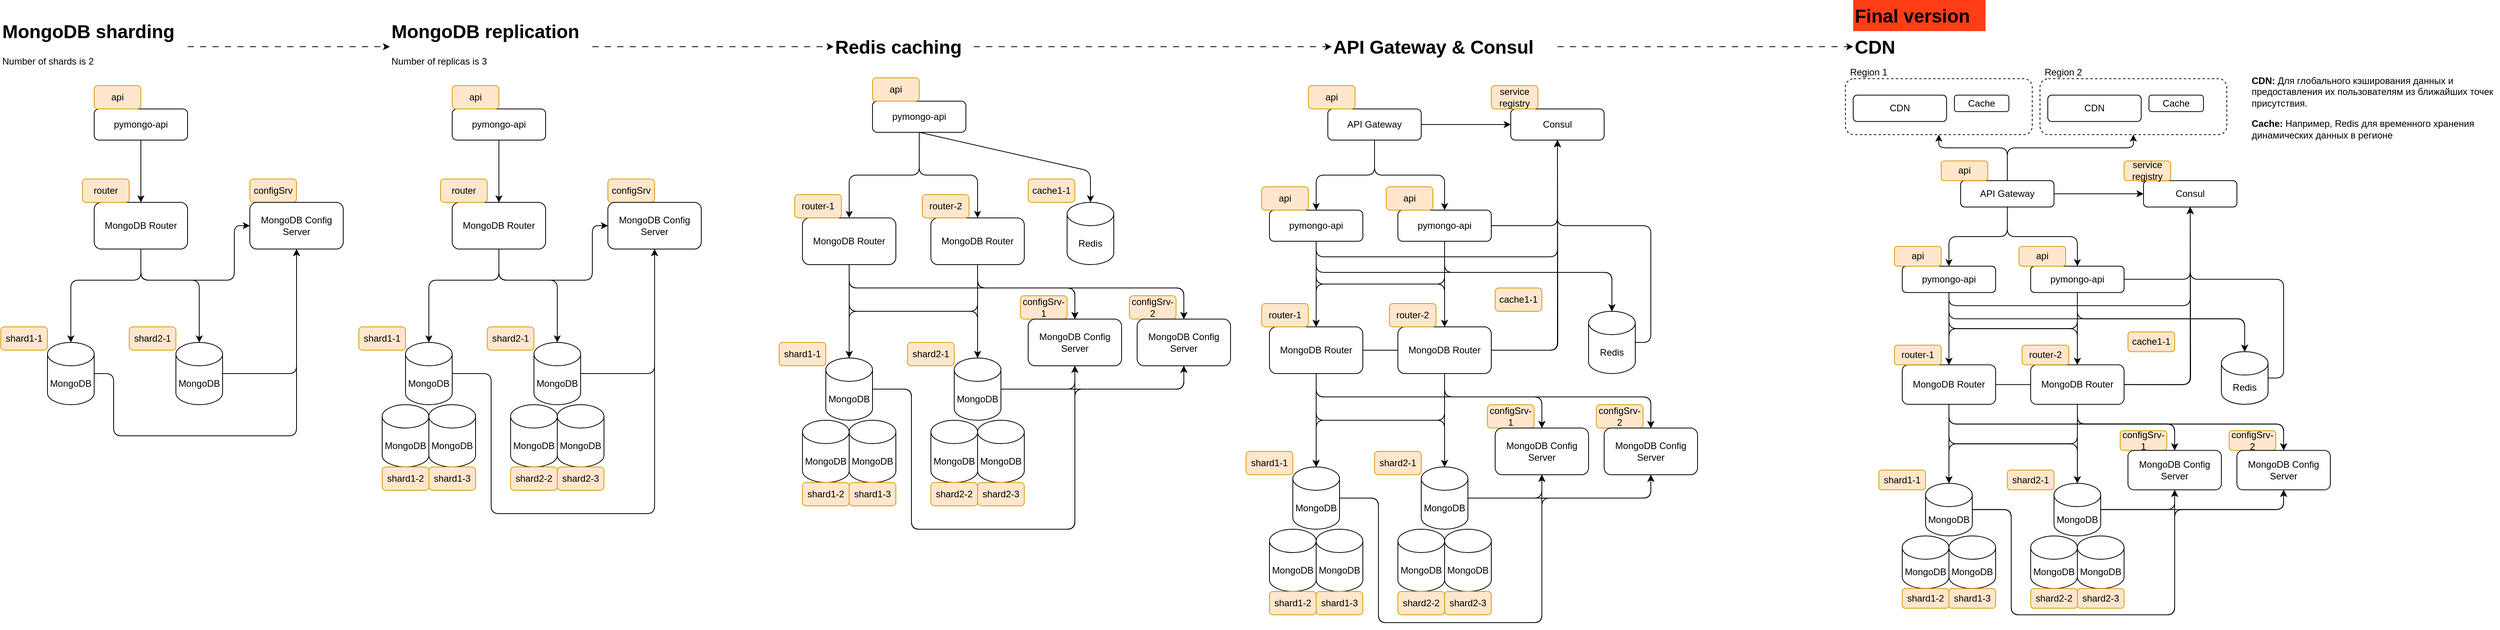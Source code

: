 <mxfile version="24.7.17">
  <diagram name="Solution" id="-H_mtQnk-PTXWXPvYvuk">
    <mxGraphModel dx="4097" dy="2591" grid="1" gridSize="10" guides="1" tooltips="1" connect="1" arrows="1" fold="1" page="1" pageScale="1" pageWidth="1169" pageHeight="827" math="0" shadow="0">
      <root>
        <mxCell id="0" />
        <mxCell id="1" parent="0" />
        <mxCell id="znPcpwRS4Ozd1VktsHSt-74" style="edgeStyle=orthogonalEdgeStyle;rounded=0;orthogonalLoop=1;jettySize=auto;html=1;entryX=0;entryY=0.5;entryDx=0;entryDy=0;dashed=1;dashPattern=8 8;" parent="1" source="znPcpwRS4Ozd1VktsHSt-12" target="znPcpwRS4Ozd1VktsHSt-13" edge="1">
          <mxGeometry relative="1" as="geometry" />
        </mxCell>
        <mxCell id="znPcpwRS4Ozd1VktsHSt-12" value="&lt;h1 style=&quot;margin-top: 0px;&quot;&gt;MongoDB sharding&lt;/h1&gt;&lt;p&gt;Number of shards is 2&lt;/p&gt;" style="text;html=1;whiteSpace=wrap;overflow=hidden;rounded=0;" parent="1" vertex="1">
          <mxGeometry x="60" y="30" width="240" height="80" as="geometry" />
        </mxCell>
        <mxCell id="znPcpwRS4Ozd1VktsHSt-75" style="edgeStyle=orthogonalEdgeStyle;rounded=0;orthogonalLoop=1;jettySize=auto;html=1;entryX=0;entryY=0.5;entryDx=0;entryDy=0;dashed=1;dashPattern=8 8;" parent="1" source="znPcpwRS4Ozd1VktsHSt-13" target="znPcpwRS4Ozd1VktsHSt-14" edge="1">
          <mxGeometry relative="1" as="geometry" />
        </mxCell>
        <mxCell id="znPcpwRS4Ozd1VktsHSt-13" value="&lt;h1 style=&quot;margin-top: 0px;&quot;&gt;MongoDB replication&lt;/h1&gt;&lt;p&gt;Number of replicas is 3&lt;/p&gt;" style="text;html=1;whiteSpace=wrap;overflow=hidden;rounded=0;" parent="1" vertex="1">
          <mxGeometry x="560" y="30" width="260" height="80" as="geometry" />
        </mxCell>
        <mxCell id="znPcpwRS4Ozd1VktsHSt-14" value="&lt;h1 style=&quot;margin-top: 0px;&quot;&gt;&lt;span style=&quot;background-color: initial;&quot;&gt;Redis caching&lt;/span&gt;&lt;br&gt;&lt;/h1&gt;" style="text;html=1;whiteSpace=wrap;overflow=hidden;rounded=0;" parent="1" vertex="1">
          <mxGeometry x="1130" y="50" width="180" height="40" as="geometry" />
        </mxCell>
        <mxCell id="znPcpwRS4Ozd1VktsHSt-20" value="&lt;h1 style=&quot;margin-top: 0px;&quot;&gt;&lt;span style=&quot;background-color: initial;&quot;&gt;API Gateway &amp;amp; Consul&lt;/span&gt;&lt;br&gt;&lt;/h1&gt;" style="text;html=1;whiteSpace=wrap;overflow=hidden;rounded=0;" parent="1" vertex="1">
          <mxGeometry x="1770" y="50" width="290" height="40" as="geometry" />
        </mxCell>
        <mxCell id="znPcpwRS4Ozd1VktsHSt-21" value="&lt;h1 style=&quot;margin-top: 0px;&quot;&gt;&lt;span style=&quot;background-color: initial;&quot;&gt;CDN&lt;/span&gt;&lt;br&gt;&lt;/h1&gt;" style="text;html=1;whiteSpace=wrap;overflow=hidden;rounded=0;" parent="1" vertex="1">
          <mxGeometry x="2440" y="50" width="80" height="40" as="geometry" />
        </mxCell>
        <mxCell id="znPcpwRS4Ozd1VktsHSt-109" value="&lt;h1 style=&quot;margin-top: 0px;&quot;&gt;&lt;span style=&quot;background-color: initial;&quot;&gt;Final version&lt;/span&gt;&lt;br&gt;&lt;/h1&gt;" style="text;html=1;whiteSpace=wrap;overflow=hidden;rounded=0;fillColor=#FF3E17;" parent="1" vertex="1">
          <mxGeometry x="2440" y="10" width="170" height="40" as="geometry" />
        </mxCell>
        <mxCell id="YIHOmkOXP7C3vBAiOU8p-4" value="" style="group" parent="1" vertex="1" connectable="0">
          <mxGeometry x="60" y="120" width="440" height="450" as="geometry" />
        </mxCell>
        <mxCell id="zA23MoTUsTF4_91t8viU-2" value="MongoDB" style="shape=cylinder3;whiteSpace=wrap;html=1;boundedLbl=1;backgroundOutline=1;size=15;" parent="YIHOmkOXP7C3vBAiOU8p-4" vertex="1">
          <mxGeometry x="60" y="330" width="60" height="80" as="geometry" />
        </mxCell>
        <mxCell id="YIHOmkOXP7C3vBAiOU8p-2" style="edgeStyle=orthogonalEdgeStyle;rounded=0;orthogonalLoop=1;jettySize=auto;html=1;exitX=0.5;exitY=1;exitDx=0;exitDy=0;" parent="YIHOmkOXP7C3vBAiOU8p-4" source="zA23MoTUsTF4_91t8viU-3" target="znPcpwRS4Ozd1VktsHSt-5" edge="1">
          <mxGeometry relative="1" as="geometry" />
        </mxCell>
        <mxCell id="zA23MoTUsTF4_91t8viU-3" value="pymongo-api" style="rounded=1;whiteSpace=wrap;html=1;" parent="YIHOmkOXP7C3vBAiOU8p-4" vertex="1">
          <mxGeometry x="120" y="30" width="120" height="40" as="geometry" />
        </mxCell>
        <mxCell id="znPcpwRS4Ozd1VktsHSt-2" value="MongoDB" style="shape=cylinder3;whiteSpace=wrap;html=1;boundedLbl=1;backgroundOutline=1;size=15;" parent="YIHOmkOXP7C3vBAiOU8p-4" vertex="1">
          <mxGeometry x="225" y="330" width="60" height="80" as="geometry" />
        </mxCell>
        <mxCell id="znPcpwRS4Ozd1VktsHSt-5" value="MongoDB Router" style="rounded=1;whiteSpace=wrap;html=1;" parent="YIHOmkOXP7C3vBAiOU8p-4" vertex="1">
          <mxGeometry x="120" y="150" width="120" height="60" as="geometry" />
        </mxCell>
        <mxCell id="znPcpwRS4Ozd1VktsHSt-10" value="configSrv" style="text;html=1;align=center;verticalAlign=middle;whiteSpace=wrap;rounded=1;strokeColor=#d79b00;fillColor=#ffe6cc;" parent="YIHOmkOXP7C3vBAiOU8p-4" vertex="1">
          <mxGeometry x="320" y="120" width="60" height="30" as="geometry" />
        </mxCell>
        <mxCell id="znPcpwRS4Ozd1VktsHSt-16" value="shard1-1" style="text;html=1;align=center;verticalAlign=middle;whiteSpace=wrap;rounded=1;strokeColor=#d79b00;fillColor=#ffe6cc;" parent="YIHOmkOXP7C3vBAiOU8p-4" vertex="1">
          <mxGeometry y="310" width="60" height="30" as="geometry" />
        </mxCell>
        <mxCell id="znPcpwRS4Ozd1VktsHSt-18" value="shard2-1" style="text;html=1;align=center;verticalAlign=middle;whiteSpace=wrap;rounded=1;strokeColor=#d79b00;fillColor=#ffe6cc;" parent="YIHOmkOXP7C3vBAiOU8p-4" vertex="1">
          <mxGeometry x="165" y="310" width="60" height="30" as="geometry" />
        </mxCell>
        <mxCell id="znPcpwRS4Ozd1VktsHSt-22" value="MongoDB Config Server" style="rounded=1;whiteSpace=wrap;html=1;" parent="YIHOmkOXP7C3vBAiOU8p-4" vertex="1">
          <mxGeometry x="320" y="150" width="120" height="60" as="geometry" />
        </mxCell>
        <mxCell id="znPcpwRS4Ozd1VktsHSt-25" value="router" style="text;html=1;align=center;verticalAlign=middle;whiteSpace=wrap;rounded=1;strokeColor=#d79b00;fillColor=#ffe6cc;" parent="YIHOmkOXP7C3vBAiOU8p-4" vertex="1">
          <mxGeometry x="105" y="120" width="60" height="30" as="geometry" />
        </mxCell>
        <mxCell id="znPcpwRS4Ozd1VktsHSt-28" value="" style="endArrow=classic;html=1;rounded=1;exitX=1;exitY=0.5;exitDx=0;exitDy=0;exitPerimeter=0;entryX=0.5;entryY=1;entryDx=0;entryDy=0;curved=0;" parent="YIHOmkOXP7C3vBAiOU8p-4" source="znPcpwRS4Ozd1VktsHSt-2" target="znPcpwRS4Ozd1VktsHSt-22" edge="1">
          <mxGeometry width="50" height="50" relative="1" as="geometry">
            <mxPoint x="485" y="90" as="sourcePoint" />
            <mxPoint x="535" y="40" as="targetPoint" />
            <Array as="points">
              <mxPoint x="380" y="370" />
            </Array>
          </mxGeometry>
        </mxCell>
        <mxCell id="znPcpwRS4Ozd1VktsHSt-29" value="" style="endArrow=classic;html=1;rounded=1;exitX=1;exitY=0.5;exitDx=0;exitDy=0;exitPerimeter=0;entryX=0.5;entryY=1;entryDx=0;entryDy=0;curved=0;" parent="YIHOmkOXP7C3vBAiOU8p-4" source="zA23MoTUsTF4_91t8viU-2" target="znPcpwRS4Ozd1VktsHSt-22" edge="1">
          <mxGeometry width="50" height="50" relative="1" as="geometry">
            <mxPoint x="355" y="380" as="sourcePoint" />
            <mxPoint x="485" y="220" as="targetPoint" />
            <Array as="points">
              <mxPoint x="145" y="370" />
              <mxPoint x="145" y="410" />
              <mxPoint x="145" y="450" />
              <mxPoint x="380" y="450" />
              <mxPoint x="380" y="370" />
            </Array>
          </mxGeometry>
        </mxCell>
        <mxCell id="znPcpwRS4Ozd1VktsHSt-30" value="" style="endArrow=classic;html=1;rounded=1;exitX=0.5;exitY=1;exitDx=0;exitDy=0;entryX=0.5;entryY=0;entryDx=0;entryDy=0;entryPerimeter=0;strokeColor=none;curved=0;" parent="YIHOmkOXP7C3vBAiOU8p-4" source="znPcpwRS4Ozd1VktsHSt-5" target="zA23MoTUsTF4_91t8viU-2" edge="1">
          <mxGeometry width="50" height="50" relative="1" as="geometry">
            <mxPoint x="485" y="270" as="sourcePoint" />
            <mxPoint x="535" y="220" as="targetPoint" />
            <Array as="points">
              <mxPoint x="180" y="250" />
              <mxPoint x="90" y="250" />
            </Array>
          </mxGeometry>
        </mxCell>
        <mxCell id="znPcpwRS4Ozd1VktsHSt-32" value="" style="endArrow=classic;html=1;rounded=1;exitX=0.5;exitY=1;exitDx=0;exitDy=0;entryX=0.5;entryY=0;entryDx=0;entryDy=0;entryPerimeter=0;curved=0;" parent="YIHOmkOXP7C3vBAiOU8p-4" source="znPcpwRS4Ozd1VktsHSt-5" target="znPcpwRS4Ozd1VktsHSt-2" edge="1">
          <mxGeometry width="50" height="50" relative="1" as="geometry">
            <mxPoint x="485" y="230" as="sourcePoint" />
            <mxPoint x="535" y="180" as="targetPoint" />
            <Array as="points">
              <mxPoint x="180" y="250" />
              <mxPoint x="255" y="250" />
            </Array>
          </mxGeometry>
        </mxCell>
        <mxCell id="znPcpwRS4Ozd1VktsHSt-33" value="" style="endArrow=classic;html=1;rounded=1;exitX=0.5;exitY=1;exitDx=0;exitDy=0;entryX=0;entryY=0.5;entryDx=0;entryDy=0;curved=0;" parent="YIHOmkOXP7C3vBAiOU8p-4" source="znPcpwRS4Ozd1VktsHSt-5" target="znPcpwRS4Ozd1VktsHSt-22" edge="1">
          <mxGeometry width="50" height="50" relative="1" as="geometry">
            <mxPoint x="257.5" y="210" as="sourcePoint" />
            <mxPoint x="535" y="180" as="targetPoint" />
            <Array as="points">
              <mxPoint x="180" y="250" />
              <mxPoint x="300" y="250" />
              <mxPoint x="300" y="220" />
              <mxPoint x="300" y="180" />
            </Array>
          </mxGeometry>
        </mxCell>
        <mxCell id="znPcpwRS4Ozd1VktsHSt-34" value="api" style="text;html=1;align=center;verticalAlign=middle;whiteSpace=wrap;rounded=1;strokeColor=#d79b00;fillColor=#ffe6cc;" parent="YIHOmkOXP7C3vBAiOU8p-4" vertex="1">
          <mxGeometry x="120" width="60" height="30" as="geometry" />
        </mxCell>
        <mxCell id="YIHOmkOXP7C3vBAiOU8p-3" style="edgeStyle=orthogonalEdgeStyle;rounded=1;orthogonalLoop=1;jettySize=auto;html=1;exitX=0.5;exitY=1;exitDx=0;exitDy=0;entryX=0.5;entryY=0;entryDx=0;entryDy=0;entryPerimeter=0;curved=0;" parent="YIHOmkOXP7C3vBAiOU8p-4" source="znPcpwRS4Ozd1VktsHSt-5" target="zA23MoTUsTF4_91t8viU-2" edge="1">
          <mxGeometry relative="1" as="geometry">
            <Array as="points">
              <mxPoint x="180" y="250" />
              <mxPoint x="90" y="250" />
            </Array>
          </mxGeometry>
        </mxCell>
        <mxCell id="YIHOmkOXP7C3vBAiOU8p-23" value="" style="group" parent="1" vertex="1" connectable="0">
          <mxGeometry x="520" y="120" width="440" height="520" as="geometry" />
        </mxCell>
        <mxCell id="YIHOmkOXP7C3vBAiOU8p-24" value="MongoDB" style="shape=cylinder3;whiteSpace=wrap;html=1;boundedLbl=1;backgroundOutline=1;size=15;" parent="YIHOmkOXP7C3vBAiOU8p-23" vertex="1">
          <mxGeometry x="60" y="330" width="60" height="80" as="geometry" />
        </mxCell>
        <mxCell id="YIHOmkOXP7C3vBAiOU8p-25" style="edgeStyle=orthogonalEdgeStyle;rounded=0;orthogonalLoop=1;jettySize=auto;html=1;exitX=0.5;exitY=1;exitDx=0;exitDy=0;" parent="YIHOmkOXP7C3vBAiOU8p-23" source="YIHOmkOXP7C3vBAiOU8p-26" target="YIHOmkOXP7C3vBAiOU8p-28" edge="1">
          <mxGeometry relative="1" as="geometry" />
        </mxCell>
        <mxCell id="YIHOmkOXP7C3vBAiOU8p-26" value="pymongo-api" style="rounded=1;whiteSpace=wrap;html=1;" parent="YIHOmkOXP7C3vBAiOU8p-23" vertex="1">
          <mxGeometry x="120" y="30" width="120" height="40" as="geometry" />
        </mxCell>
        <mxCell id="YIHOmkOXP7C3vBAiOU8p-27" value="MongoDB" style="shape=cylinder3;whiteSpace=wrap;html=1;boundedLbl=1;backgroundOutline=1;size=15;" parent="YIHOmkOXP7C3vBAiOU8p-23" vertex="1">
          <mxGeometry x="225" y="330" width="60" height="80" as="geometry" />
        </mxCell>
        <mxCell id="YIHOmkOXP7C3vBAiOU8p-28" value="MongoDB Router" style="rounded=1;whiteSpace=wrap;html=1;" parent="YIHOmkOXP7C3vBAiOU8p-23" vertex="1">
          <mxGeometry x="120" y="150" width="120" height="60" as="geometry" />
        </mxCell>
        <mxCell id="YIHOmkOXP7C3vBAiOU8p-29" value="configSrv" style="text;html=1;align=center;verticalAlign=middle;whiteSpace=wrap;rounded=1;strokeColor=#d79b00;fillColor=#ffe6cc;" parent="YIHOmkOXP7C3vBAiOU8p-23" vertex="1">
          <mxGeometry x="320" y="120" width="60" height="30" as="geometry" />
        </mxCell>
        <mxCell id="YIHOmkOXP7C3vBAiOU8p-30" value="shard1-1" style="text;html=1;align=center;verticalAlign=middle;whiteSpace=wrap;rounded=1;strokeColor=#d79b00;fillColor=#ffe6cc;" parent="YIHOmkOXP7C3vBAiOU8p-23" vertex="1">
          <mxGeometry y="310" width="60" height="30" as="geometry" />
        </mxCell>
        <mxCell id="YIHOmkOXP7C3vBAiOU8p-31" value="shard2-1" style="text;html=1;align=center;verticalAlign=middle;whiteSpace=wrap;rounded=1;strokeColor=#d79b00;fillColor=#ffe6cc;" parent="YIHOmkOXP7C3vBAiOU8p-23" vertex="1">
          <mxGeometry x="165" y="310" width="60" height="30" as="geometry" />
        </mxCell>
        <mxCell id="YIHOmkOXP7C3vBAiOU8p-32" value="MongoDB Config Server" style="rounded=1;whiteSpace=wrap;html=1;" parent="YIHOmkOXP7C3vBAiOU8p-23" vertex="1">
          <mxGeometry x="320" y="150" width="120" height="60" as="geometry" />
        </mxCell>
        <mxCell id="YIHOmkOXP7C3vBAiOU8p-33" value="router" style="text;html=1;align=center;verticalAlign=middle;whiteSpace=wrap;rounded=1;strokeColor=#d79b00;fillColor=#ffe6cc;" parent="YIHOmkOXP7C3vBAiOU8p-23" vertex="1">
          <mxGeometry x="105" y="120" width="60" height="30" as="geometry" />
        </mxCell>
        <mxCell id="YIHOmkOXP7C3vBAiOU8p-34" value="" style="endArrow=classic;html=1;rounded=1;exitX=1;exitY=0.5;exitDx=0;exitDy=0;exitPerimeter=0;entryX=0.5;entryY=1;entryDx=0;entryDy=0;curved=0;" parent="YIHOmkOXP7C3vBAiOU8p-23" source="YIHOmkOXP7C3vBAiOU8p-27" target="YIHOmkOXP7C3vBAiOU8p-32" edge="1">
          <mxGeometry width="50" height="50" relative="1" as="geometry">
            <mxPoint x="485" y="90" as="sourcePoint" />
            <mxPoint x="535" y="40" as="targetPoint" />
            <Array as="points">
              <mxPoint x="380" y="370" />
            </Array>
          </mxGeometry>
        </mxCell>
        <mxCell id="YIHOmkOXP7C3vBAiOU8p-35" value="" style="endArrow=classic;html=1;rounded=1;exitX=1;exitY=0.5;exitDx=0;exitDy=0;exitPerimeter=0;entryX=0.5;entryY=1;entryDx=0;entryDy=0;curved=0;" parent="YIHOmkOXP7C3vBAiOU8p-23" source="YIHOmkOXP7C3vBAiOU8p-24" target="YIHOmkOXP7C3vBAiOU8p-32" edge="1">
          <mxGeometry width="50" height="50" relative="1" as="geometry">
            <mxPoint x="355" y="380" as="sourcePoint" />
            <mxPoint x="485" y="220" as="targetPoint" />
            <Array as="points">
              <mxPoint x="170" y="370" />
              <mxPoint x="170" y="410" />
              <mxPoint x="170" y="550" />
              <mxPoint x="270" y="550" />
              <mxPoint x="380" y="550" />
              <mxPoint x="380" y="370" />
            </Array>
          </mxGeometry>
        </mxCell>
        <mxCell id="YIHOmkOXP7C3vBAiOU8p-36" value="" style="endArrow=classic;html=1;rounded=1;exitX=0.5;exitY=1;exitDx=0;exitDy=0;entryX=0.5;entryY=0;entryDx=0;entryDy=0;entryPerimeter=0;strokeColor=none;curved=0;" parent="YIHOmkOXP7C3vBAiOU8p-23" source="YIHOmkOXP7C3vBAiOU8p-28" target="YIHOmkOXP7C3vBAiOU8p-24" edge="1">
          <mxGeometry width="50" height="50" relative="1" as="geometry">
            <mxPoint x="485" y="270" as="sourcePoint" />
            <mxPoint x="535" y="220" as="targetPoint" />
            <Array as="points">
              <mxPoint x="180" y="250" />
              <mxPoint x="90" y="250" />
            </Array>
          </mxGeometry>
        </mxCell>
        <mxCell id="YIHOmkOXP7C3vBAiOU8p-37" value="" style="endArrow=classic;html=1;rounded=1;exitX=0.5;exitY=1;exitDx=0;exitDy=0;entryX=0.5;entryY=0;entryDx=0;entryDy=0;entryPerimeter=0;curved=0;" parent="YIHOmkOXP7C3vBAiOU8p-23" source="YIHOmkOXP7C3vBAiOU8p-28" target="YIHOmkOXP7C3vBAiOU8p-27" edge="1">
          <mxGeometry width="50" height="50" relative="1" as="geometry">
            <mxPoint x="485" y="230" as="sourcePoint" />
            <mxPoint x="535" y="180" as="targetPoint" />
            <Array as="points">
              <mxPoint x="180" y="250" />
              <mxPoint x="255" y="250" />
            </Array>
          </mxGeometry>
        </mxCell>
        <mxCell id="YIHOmkOXP7C3vBAiOU8p-38" value="" style="endArrow=classic;html=1;rounded=1;exitX=0.5;exitY=1;exitDx=0;exitDy=0;entryX=0;entryY=0.5;entryDx=0;entryDy=0;curved=0;" parent="YIHOmkOXP7C3vBAiOU8p-23" source="YIHOmkOXP7C3vBAiOU8p-28" target="YIHOmkOXP7C3vBAiOU8p-32" edge="1">
          <mxGeometry width="50" height="50" relative="1" as="geometry">
            <mxPoint x="257.5" y="210" as="sourcePoint" />
            <mxPoint x="535" y="180" as="targetPoint" />
            <Array as="points">
              <mxPoint x="180" y="250" />
              <mxPoint x="300" y="250" />
              <mxPoint x="300" y="220" />
              <mxPoint x="300" y="180" />
            </Array>
          </mxGeometry>
        </mxCell>
        <mxCell id="YIHOmkOXP7C3vBAiOU8p-39" value="api" style="text;html=1;align=center;verticalAlign=middle;whiteSpace=wrap;rounded=1;strokeColor=#d79b00;fillColor=#ffe6cc;" parent="YIHOmkOXP7C3vBAiOU8p-23" vertex="1">
          <mxGeometry x="120" width="60" height="30" as="geometry" />
        </mxCell>
        <mxCell id="YIHOmkOXP7C3vBAiOU8p-40" style="edgeStyle=orthogonalEdgeStyle;rounded=1;orthogonalLoop=1;jettySize=auto;html=1;exitX=0.5;exitY=1;exitDx=0;exitDy=0;entryX=0.5;entryY=0;entryDx=0;entryDy=0;entryPerimeter=0;curved=0;" parent="YIHOmkOXP7C3vBAiOU8p-23" source="YIHOmkOXP7C3vBAiOU8p-28" target="YIHOmkOXP7C3vBAiOU8p-24" edge="1">
          <mxGeometry relative="1" as="geometry">
            <Array as="points">
              <mxPoint x="180" y="250" />
              <mxPoint x="90" y="250" />
            </Array>
          </mxGeometry>
        </mxCell>
        <mxCell id="YIHOmkOXP7C3vBAiOU8p-41" value="MongoDB" style="shape=cylinder3;whiteSpace=wrap;html=1;boundedLbl=1;backgroundOutline=1;size=15;" parent="YIHOmkOXP7C3vBAiOU8p-23" vertex="1">
          <mxGeometry x="30" y="410" width="60" height="80" as="geometry" />
        </mxCell>
        <mxCell id="YIHOmkOXP7C3vBAiOU8p-42" value="shard1-2" style="text;html=1;align=center;verticalAlign=middle;whiteSpace=wrap;rounded=1;strokeColor=#d79b00;fillColor=#ffe6cc;" parent="YIHOmkOXP7C3vBAiOU8p-23" vertex="1">
          <mxGeometry x="30" y="490" width="60" height="30" as="geometry" />
        </mxCell>
        <mxCell id="YIHOmkOXP7C3vBAiOU8p-43" value="MongoDB" style="shape=cylinder3;whiteSpace=wrap;html=1;boundedLbl=1;backgroundOutline=1;size=15;" parent="YIHOmkOXP7C3vBAiOU8p-23" vertex="1">
          <mxGeometry x="90" y="410" width="60" height="80" as="geometry" />
        </mxCell>
        <mxCell id="YIHOmkOXP7C3vBAiOU8p-44" value="shard1-3" style="text;html=1;align=center;verticalAlign=middle;whiteSpace=wrap;rounded=1;strokeColor=#d79b00;fillColor=#ffe6cc;" parent="YIHOmkOXP7C3vBAiOU8p-23" vertex="1">
          <mxGeometry x="90" y="490" width="60" height="30" as="geometry" />
        </mxCell>
        <mxCell id="YIHOmkOXP7C3vBAiOU8p-49" value="MongoDB" style="shape=cylinder3;whiteSpace=wrap;html=1;boundedLbl=1;backgroundOutline=1;size=15;" parent="YIHOmkOXP7C3vBAiOU8p-23" vertex="1">
          <mxGeometry x="195" y="410" width="60" height="80" as="geometry" />
        </mxCell>
        <mxCell id="YIHOmkOXP7C3vBAiOU8p-50" value="MongoDB" style="shape=cylinder3;whiteSpace=wrap;html=1;boundedLbl=1;backgroundOutline=1;size=15;" parent="YIHOmkOXP7C3vBAiOU8p-23" vertex="1">
          <mxGeometry x="255" y="410" width="60" height="80" as="geometry" />
        </mxCell>
        <mxCell id="YIHOmkOXP7C3vBAiOU8p-51" value="shard2-2" style="text;html=1;align=center;verticalAlign=middle;whiteSpace=wrap;rounded=1;strokeColor=#d79b00;fillColor=#ffe6cc;" parent="YIHOmkOXP7C3vBAiOU8p-23" vertex="1">
          <mxGeometry x="195" y="490" width="60" height="30" as="geometry" />
        </mxCell>
        <mxCell id="YIHOmkOXP7C3vBAiOU8p-52" value="shard2-3" style="text;html=1;align=center;verticalAlign=middle;whiteSpace=wrap;rounded=1;strokeColor=#d79b00;fillColor=#ffe6cc;" parent="YIHOmkOXP7C3vBAiOU8p-23" vertex="1">
          <mxGeometry x="255" y="490" width="60" height="30" as="geometry" />
        </mxCell>
        <mxCell id="AXbUTmdRb_UvhCFr1R2s-18" value="" style="group" vertex="1" connectable="0" parent="1">
          <mxGeometry x="1060" y="110" width="580" height="580" as="geometry" />
        </mxCell>
        <mxCell id="AXbUTmdRb_UvhCFr1R2s-6" style="edgeStyle=orthogonalEdgeStyle;rounded=1;orthogonalLoop=1;jettySize=auto;html=1;exitX=1;exitY=0.5;exitDx=0;exitDy=0;exitPerimeter=0;entryX=0.5;entryY=1;entryDx=0;entryDy=0;curved=0;" edge="1" parent="AXbUTmdRb_UvhCFr1R2s-18" source="YIHOmkOXP7C3vBAiOU8p-54" target="AXbUTmdRb_UvhCFr1R2s-4">
          <mxGeometry relative="1" as="geometry">
            <Array as="points">
              <mxPoint x="170" y="400" />
              <mxPoint x="170" y="580" />
              <mxPoint x="380" y="580" />
              <mxPoint x="380" y="400" />
              <mxPoint x="520" y="400" />
            </Array>
          </mxGeometry>
        </mxCell>
        <mxCell id="YIHOmkOXP7C3vBAiOU8p-54" value="MongoDB" style="shape=cylinder3;whiteSpace=wrap;html=1;boundedLbl=1;backgroundOutline=1;size=15;" parent="AXbUTmdRb_UvhCFr1R2s-18" vertex="1">
          <mxGeometry x="60" y="360" width="60" height="80" as="geometry" />
        </mxCell>
        <mxCell id="AXbUTmdRb_UvhCFr1R2s-7" style="edgeStyle=orthogonalEdgeStyle;rounded=1;orthogonalLoop=1;jettySize=auto;html=1;exitX=0.5;exitY=1;exitDx=0;exitDy=0;entryX=0.5;entryY=0;entryDx=0;entryDy=0;curved=0;" edge="1" parent="AXbUTmdRb_UvhCFr1R2s-18" source="YIHOmkOXP7C3vBAiOU8p-56" target="YIHOmkOXP7C3vBAiOU8p-58">
          <mxGeometry relative="1" as="geometry">
            <Array as="points">
              <mxPoint x="180" y="125" />
              <mxPoint x="90" y="125" />
            </Array>
          </mxGeometry>
        </mxCell>
        <mxCell id="AXbUTmdRb_UvhCFr1R2s-8" style="edgeStyle=orthogonalEdgeStyle;rounded=1;orthogonalLoop=1;jettySize=auto;html=1;entryX=0.5;entryY=0;entryDx=0;entryDy=0;curved=0;" edge="1" parent="AXbUTmdRb_UvhCFr1R2s-18" target="AXbUTmdRb_UvhCFr1R2s-1">
          <mxGeometry relative="1" as="geometry">
            <mxPoint x="180" y="70" as="sourcePoint" />
            <mxPoint x="254.98" y="180" as="targetPoint" />
            <Array as="points">
              <mxPoint x="180" y="125" />
              <mxPoint x="255" y="125" />
            </Array>
          </mxGeometry>
        </mxCell>
        <mxCell id="YIHOmkOXP7C3vBAiOU8p-56" value="pymongo-api" style="rounded=1;whiteSpace=wrap;html=1;" parent="AXbUTmdRb_UvhCFr1R2s-18" vertex="1">
          <mxGeometry x="120" y="30" width="120" height="40" as="geometry" />
        </mxCell>
        <mxCell id="AXbUTmdRb_UvhCFr1R2s-5" style="edgeStyle=orthogonalEdgeStyle;rounded=1;orthogonalLoop=1;jettySize=auto;html=1;exitX=1;exitY=0.5;exitDx=0;exitDy=0;exitPerimeter=0;entryX=0.5;entryY=1;entryDx=0;entryDy=0;curved=0;" edge="1" parent="AXbUTmdRb_UvhCFr1R2s-18" source="YIHOmkOXP7C3vBAiOU8p-57" target="AXbUTmdRb_UvhCFr1R2s-4">
          <mxGeometry relative="1" as="geometry" />
        </mxCell>
        <mxCell id="YIHOmkOXP7C3vBAiOU8p-57" value="MongoDB" style="shape=cylinder3;whiteSpace=wrap;html=1;boundedLbl=1;backgroundOutline=1;size=15;" parent="AXbUTmdRb_UvhCFr1R2s-18" vertex="1">
          <mxGeometry x="225" y="360" width="60" height="80" as="geometry" />
        </mxCell>
        <mxCell id="AXbUTmdRb_UvhCFr1R2s-12" style="edgeStyle=orthogonalEdgeStyle;rounded=1;orthogonalLoop=1;jettySize=auto;html=1;exitX=0.5;exitY=1;exitDx=0;exitDy=0;entryX=0.5;entryY=0;entryDx=0;entryDy=0;entryPerimeter=0;curved=0;" edge="1" parent="AXbUTmdRb_UvhCFr1R2s-18" source="YIHOmkOXP7C3vBAiOU8p-58" target="YIHOmkOXP7C3vBAiOU8p-57">
          <mxGeometry relative="1" as="geometry">
            <mxPoint x="250" y="360" as="targetPoint" />
          </mxGeometry>
        </mxCell>
        <mxCell id="AXbUTmdRb_UvhCFr1R2s-14" style="edgeStyle=orthogonalEdgeStyle;rounded=1;orthogonalLoop=1;jettySize=auto;html=1;exitX=0.5;exitY=1;exitDx=0;exitDy=0;curved=0;" edge="1" parent="AXbUTmdRb_UvhCFr1R2s-18" source="YIHOmkOXP7C3vBAiOU8p-58" target="YIHOmkOXP7C3vBAiOU8p-62">
          <mxGeometry relative="1" as="geometry">
            <Array as="points">
              <mxPoint x="90" y="270" />
              <mxPoint x="380" y="270" />
            </Array>
          </mxGeometry>
        </mxCell>
        <mxCell id="AXbUTmdRb_UvhCFr1R2s-15" style="edgeStyle=orthogonalEdgeStyle;rounded=1;orthogonalLoop=1;jettySize=auto;html=1;exitX=0.5;exitY=1;exitDx=0;exitDy=0;entryX=0.5;entryY=0;entryDx=0;entryDy=0;curved=0;" edge="1" parent="AXbUTmdRb_UvhCFr1R2s-18" source="YIHOmkOXP7C3vBAiOU8p-58" target="AXbUTmdRb_UvhCFr1R2s-4">
          <mxGeometry relative="1" as="geometry">
            <Array as="points">
              <mxPoint x="90" y="270" />
              <mxPoint x="520" y="270" />
            </Array>
          </mxGeometry>
        </mxCell>
        <mxCell id="YIHOmkOXP7C3vBAiOU8p-58" value="MongoDB Router" style="rounded=1;whiteSpace=wrap;html=1;" parent="AXbUTmdRb_UvhCFr1R2s-18" vertex="1">
          <mxGeometry x="30" y="180" width="120" height="60" as="geometry" />
        </mxCell>
        <mxCell id="YIHOmkOXP7C3vBAiOU8p-59" value="configSrv-1" style="text;html=1;align=center;verticalAlign=middle;whiteSpace=wrap;rounded=1;strokeColor=#d79b00;fillColor=#ffe6cc;" parent="AXbUTmdRb_UvhCFr1R2s-18" vertex="1">
          <mxGeometry x="310" y="280" width="60" height="30" as="geometry" />
        </mxCell>
        <mxCell id="YIHOmkOXP7C3vBAiOU8p-60" value="shard1-1" style="text;html=1;align=center;verticalAlign=middle;whiteSpace=wrap;rounded=1;strokeColor=#d79b00;fillColor=#ffe6cc;" parent="AXbUTmdRb_UvhCFr1R2s-18" vertex="1">
          <mxGeometry y="340" width="60" height="30" as="geometry" />
        </mxCell>
        <mxCell id="YIHOmkOXP7C3vBAiOU8p-61" value="shard2-1" style="text;html=1;align=center;verticalAlign=middle;whiteSpace=wrap;rounded=1;strokeColor=#d79b00;fillColor=#ffe6cc;" parent="AXbUTmdRb_UvhCFr1R2s-18" vertex="1">
          <mxGeometry x="165" y="340" width="60" height="30" as="geometry" />
        </mxCell>
        <mxCell id="YIHOmkOXP7C3vBAiOU8p-62" value="MongoDB Config Server" style="rounded=1;whiteSpace=wrap;html=1;" parent="AXbUTmdRb_UvhCFr1R2s-18" vertex="1">
          <mxGeometry x="320" y="310" width="120" height="60" as="geometry" />
        </mxCell>
        <mxCell id="YIHOmkOXP7C3vBAiOU8p-63" value="router-1" style="text;html=1;align=center;verticalAlign=middle;whiteSpace=wrap;rounded=1;strokeColor=#d79b00;fillColor=#ffe6cc;" parent="AXbUTmdRb_UvhCFr1R2s-18" vertex="1">
          <mxGeometry x="20" y="150" width="60" height="30" as="geometry" />
        </mxCell>
        <mxCell id="YIHOmkOXP7C3vBAiOU8p-64" value="" style="endArrow=classic;html=1;rounded=1;exitX=1;exitY=0.5;exitDx=0;exitDy=0;exitPerimeter=0;entryX=0.5;entryY=1;entryDx=0;entryDy=0;curved=0;" parent="AXbUTmdRb_UvhCFr1R2s-18" source="YIHOmkOXP7C3vBAiOU8p-57" target="YIHOmkOXP7C3vBAiOU8p-62" edge="1">
          <mxGeometry width="50" height="50" relative="1" as="geometry">
            <mxPoint x="485" y="120" as="sourcePoint" />
            <mxPoint x="535" y="70" as="targetPoint" />
            <Array as="points">
              <mxPoint x="380" y="400" />
            </Array>
          </mxGeometry>
        </mxCell>
        <mxCell id="YIHOmkOXP7C3vBAiOU8p-65" value="" style="endArrow=classic;html=1;rounded=1;exitX=1;exitY=0.5;exitDx=0;exitDy=0;exitPerimeter=0;entryX=0.5;entryY=1;entryDx=0;entryDy=0;curved=0;" parent="AXbUTmdRb_UvhCFr1R2s-18" source="YIHOmkOXP7C3vBAiOU8p-54" target="YIHOmkOXP7C3vBAiOU8p-62" edge="1">
          <mxGeometry width="50" height="50" relative="1" as="geometry">
            <mxPoint x="355" y="410" as="sourcePoint" />
            <mxPoint x="485" y="250" as="targetPoint" />
            <Array as="points">
              <mxPoint x="170" y="400" />
              <mxPoint x="170" y="440" />
              <mxPoint x="170" y="580" />
              <mxPoint x="270" y="580" />
              <mxPoint x="380" y="580" />
              <mxPoint x="380" y="400" />
            </Array>
          </mxGeometry>
        </mxCell>
        <mxCell id="YIHOmkOXP7C3vBAiOU8p-69" value="api" style="text;html=1;align=center;verticalAlign=middle;whiteSpace=wrap;rounded=1;strokeColor=#d79b00;fillColor=#ffe6cc;" parent="AXbUTmdRb_UvhCFr1R2s-18" vertex="1">
          <mxGeometry x="120" width="60" height="30" as="geometry" />
        </mxCell>
        <mxCell id="YIHOmkOXP7C3vBAiOU8p-71" value="MongoDB" style="shape=cylinder3;whiteSpace=wrap;html=1;boundedLbl=1;backgroundOutline=1;size=15;" parent="AXbUTmdRb_UvhCFr1R2s-18" vertex="1">
          <mxGeometry x="30" y="440" width="60" height="80" as="geometry" />
        </mxCell>
        <mxCell id="YIHOmkOXP7C3vBAiOU8p-72" value="shard1-2" style="text;html=1;align=center;verticalAlign=middle;whiteSpace=wrap;rounded=1;strokeColor=#d79b00;fillColor=#ffe6cc;" parent="AXbUTmdRb_UvhCFr1R2s-18" vertex="1">
          <mxGeometry x="30" y="520" width="60" height="30" as="geometry" />
        </mxCell>
        <mxCell id="YIHOmkOXP7C3vBAiOU8p-73" value="MongoDB" style="shape=cylinder3;whiteSpace=wrap;html=1;boundedLbl=1;backgroundOutline=1;size=15;" parent="AXbUTmdRb_UvhCFr1R2s-18" vertex="1">
          <mxGeometry x="90" y="440" width="60" height="80" as="geometry" />
        </mxCell>
        <mxCell id="YIHOmkOXP7C3vBAiOU8p-74" value="shard1-3" style="text;html=1;align=center;verticalAlign=middle;whiteSpace=wrap;rounded=1;strokeColor=#d79b00;fillColor=#ffe6cc;" parent="AXbUTmdRb_UvhCFr1R2s-18" vertex="1">
          <mxGeometry x="90" y="520" width="60" height="30" as="geometry" />
        </mxCell>
        <mxCell id="YIHOmkOXP7C3vBAiOU8p-75" value="MongoDB" style="shape=cylinder3;whiteSpace=wrap;html=1;boundedLbl=1;backgroundOutline=1;size=15;" parent="AXbUTmdRb_UvhCFr1R2s-18" vertex="1">
          <mxGeometry x="195" y="440" width="60" height="80" as="geometry" />
        </mxCell>
        <mxCell id="YIHOmkOXP7C3vBAiOU8p-76" value="MongoDB" style="shape=cylinder3;whiteSpace=wrap;html=1;boundedLbl=1;backgroundOutline=1;size=15;" parent="AXbUTmdRb_UvhCFr1R2s-18" vertex="1">
          <mxGeometry x="255" y="440" width="60" height="80" as="geometry" />
        </mxCell>
        <mxCell id="YIHOmkOXP7C3vBAiOU8p-77" value="shard2-2" style="text;html=1;align=center;verticalAlign=middle;whiteSpace=wrap;rounded=1;strokeColor=#d79b00;fillColor=#ffe6cc;" parent="AXbUTmdRb_UvhCFr1R2s-18" vertex="1">
          <mxGeometry x="195" y="520" width="60" height="30" as="geometry" />
        </mxCell>
        <mxCell id="YIHOmkOXP7C3vBAiOU8p-78" value="shard2-3" style="text;html=1;align=center;verticalAlign=middle;whiteSpace=wrap;rounded=1;strokeColor=#d79b00;fillColor=#ffe6cc;" parent="AXbUTmdRb_UvhCFr1R2s-18" vertex="1">
          <mxGeometry x="255" y="520" width="60" height="30" as="geometry" />
        </mxCell>
        <mxCell id="YIHOmkOXP7C3vBAiOU8p-79" value="Redis" style="shape=cylinder3;whiteSpace=wrap;html=1;boundedLbl=1;backgroundOutline=1;size=15;" parent="AXbUTmdRb_UvhCFr1R2s-18" vertex="1">
          <mxGeometry x="370" y="160" width="60" height="80" as="geometry" />
        </mxCell>
        <mxCell id="YIHOmkOXP7C3vBAiOU8p-80" value="cache1-1" style="text;html=1;align=center;verticalAlign=middle;whiteSpace=wrap;rounded=1;strokeColor=#d79b00;fillColor=#ffe6cc;" parent="AXbUTmdRb_UvhCFr1R2s-18" vertex="1">
          <mxGeometry x="320" y="130" width="60" height="30" as="geometry" />
        </mxCell>
        <mxCell id="YIHOmkOXP7C3vBAiOU8p-82" value="" style="endArrow=classic;html=1;rounded=1;entryX=0.5;entryY=0;entryDx=0;entryDy=0;entryPerimeter=0;curved=0;exitX=0.5;exitY=1;exitDx=0;exitDy=0;" parent="AXbUTmdRb_UvhCFr1R2s-18" source="YIHOmkOXP7C3vBAiOU8p-56" target="YIHOmkOXP7C3vBAiOU8p-79" edge="1">
          <mxGeometry width="50" height="50" relative="1" as="geometry">
            <mxPoint x="180" y="100" as="sourcePoint" />
            <mxPoint x="410" y="170" as="targetPoint" />
            <Array as="points">
              <mxPoint x="400" y="120" />
            </Array>
          </mxGeometry>
        </mxCell>
        <mxCell id="AXbUTmdRb_UvhCFr1R2s-11" style="edgeStyle=orthogonalEdgeStyle;rounded=1;orthogonalLoop=1;jettySize=auto;html=1;exitX=0.5;exitY=1;exitDx=0;exitDy=0;curved=0;" edge="1" parent="AXbUTmdRb_UvhCFr1R2s-18" source="AXbUTmdRb_UvhCFr1R2s-1" target="YIHOmkOXP7C3vBAiOU8p-57">
          <mxGeometry relative="1" as="geometry" />
        </mxCell>
        <mxCell id="AXbUTmdRb_UvhCFr1R2s-16" style="edgeStyle=orthogonalEdgeStyle;rounded=1;orthogonalLoop=1;jettySize=auto;html=1;exitX=0.5;exitY=1;exitDx=0;exitDy=0;entryX=0.5;entryY=0;entryDx=0;entryDy=0;curved=0;" edge="1" parent="AXbUTmdRb_UvhCFr1R2s-18" source="AXbUTmdRb_UvhCFr1R2s-1" target="YIHOmkOXP7C3vBAiOU8p-62">
          <mxGeometry relative="1" as="geometry">
            <Array as="points">
              <mxPoint x="255" y="270" />
              <mxPoint x="380" y="270" />
            </Array>
          </mxGeometry>
        </mxCell>
        <mxCell id="AXbUTmdRb_UvhCFr1R2s-17" style="edgeStyle=orthogonalEdgeStyle;rounded=1;orthogonalLoop=1;jettySize=auto;html=1;exitX=0.5;exitY=1;exitDx=0;exitDy=0;entryX=0.5;entryY=0;entryDx=0;entryDy=0;curved=0;" edge="1" parent="AXbUTmdRb_UvhCFr1R2s-18" source="AXbUTmdRb_UvhCFr1R2s-1" target="AXbUTmdRb_UvhCFr1R2s-4">
          <mxGeometry relative="1" as="geometry">
            <Array as="points">
              <mxPoint x="255" y="270" />
              <mxPoint x="520" y="270" />
            </Array>
          </mxGeometry>
        </mxCell>
        <mxCell id="AXbUTmdRb_UvhCFr1R2s-1" value="MongoDB Router" style="rounded=1;whiteSpace=wrap;html=1;" vertex="1" parent="AXbUTmdRb_UvhCFr1R2s-18">
          <mxGeometry x="195" y="180" width="120" height="60" as="geometry" />
        </mxCell>
        <mxCell id="AXbUTmdRb_UvhCFr1R2s-2" value="router-2" style="text;html=1;align=center;verticalAlign=middle;whiteSpace=wrap;rounded=1;strokeColor=#d79b00;fillColor=#ffe6cc;" vertex="1" parent="AXbUTmdRb_UvhCFr1R2s-18">
          <mxGeometry x="184" y="150" width="60" height="30" as="geometry" />
        </mxCell>
        <mxCell id="AXbUTmdRb_UvhCFr1R2s-3" value="configSrv-2" style="text;html=1;align=center;verticalAlign=middle;whiteSpace=wrap;rounded=1;strokeColor=#d79b00;fillColor=#ffe6cc;" vertex="1" parent="AXbUTmdRb_UvhCFr1R2s-18">
          <mxGeometry x="450" y="280" width="60" height="30" as="geometry" />
        </mxCell>
        <mxCell id="AXbUTmdRb_UvhCFr1R2s-4" value="MongoDB Config Server" style="rounded=1;whiteSpace=wrap;html=1;" vertex="1" parent="AXbUTmdRb_UvhCFr1R2s-18">
          <mxGeometry x="460" y="310" width="120" height="60" as="geometry" />
        </mxCell>
        <mxCell id="AXbUTmdRb_UvhCFr1R2s-10" style="edgeStyle=orthogonalEdgeStyle;rounded=1;orthogonalLoop=1;jettySize=auto;html=1;exitX=0.5;exitY=1;exitDx=0;exitDy=0;entryX=0.5;entryY=0;entryDx=0;entryDy=0;entryPerimeter=0;curved=0;" edge="1" parent="AXbUTmdRb_UvhCFr1R2s-18" source="YIHOmkOXP7C3vBAiOU8p-58" target="YIHOmkOXP7C3vBAiOU8p-54">
          <mxGeometry relative="1" as="geometry" />
        </mxCell>
        <mxCell id="AXbUTmdRb_UvhCFr1R2s-13" style="edgeStyle=orthogonalEdgeStyle;rounded=1;orthogonalLoop=1;jettySize=auto;html=1;exitX=0.5;exitY=1;exitDx=0;exitDy=0;entryX=0.5;entryY=0;entryDx=0;entryDy=0;entryPerimeter=0;curved=0;" edge="1" parent="AXbUTmdRb_UvhCFr1R2s-18" source="AXbUTmdRb_UvhCFr1R2s-1" target="YIHOmkOXP7C3vBAiOU8p-54">
          <mxGeometry relative="1" as="geometry" />
        </mxCell>
        <mxCell id="AXbUTmdRb_UvhCFr1R2s-134" style="edgeStyle=orthogonalEdgeStyle;rounded=0;orthogonalLoop=1;jettySize=auto;html=1;dashed=1;dashPattern=8 8;exitX=1;exitY=0.5;exitDx=0;exitDy=0;entryX=0;entryY=0.5;entryDx=0;entryDy=0;" edge="1" parent="1" source="znPcpwRS4Ozd1VktsHSt-14" target="znPcpwRS4Ozd1VktsHSt-20">
          <mxGeometry relative="1" as="geometry">
            <mxPoint x="830" y="80" as="sourcePoint" />
            <mxPoint x="1360" y="70" as="targetPoint" />
          </mxGeometry>
        </mxCell>
        <mxCell id="AXbUTmdRb_UvhCFr1R2s-135" style="edgeStyle=orthogonalEdgeStyle;rounded=0;orthogonalLoop=1;jettySize=auto;html=1;dashed=1;dashPattern=8 8;exitX=1;exitY=0.5;exitDx=0;exitDy=0;entryX=0;entryY=0.5;entryDx=0;entryDy=0;" edge="1" parent="1" source="znPcpwRS4Ozd1VktsHSt-20" target="znPcpwRS4Ozd1VktsHSt-21">
          <mxGeometry relative="1" as="geometry">
            <mxPoint x="1320" y="80" as="sourcePoint" />
            <mxPoint x="2310" y="70" as="targetPoint" />
          </mxGeometry>
        </mxCell>
        <mxCell id="AXbUTmdRb_UvhCFr1R2s-147" value="" style="group" vertex="1" connectable="0" parent="1">
          <mxGeometry x="1660" y="120" width="580" height="690" as="geometry" />
        </mxCell>
        <mxCell id="AXbUTmdRb_UvhCFr1R2s-148" style="edgeStyle=orthogonalEdgeStyle;rounded=1;orthogonalLoop=1;jettySize=auto;html=1;exitX=1;exitY=0.5;exitDx=0;exitDy=0;exitPerimeter=0;entryX=0.5;entryY=1;entryDx=0;entryDy=0;curved=0;" edge="1" parent="AXbUTmdRb_UvhCFr1R2s-147" source="AXbUTmdRb_UvhCFr1R2s-149" target="AXbUTmdRb_UvhCFr1R2s-188">
          <mxGeometry relative="1" as="geometry">
            <Array as="points">
              <mxPoint x="170" y="530" />
              <mxPoint x="170" y="690" />
              <mxPoint x="380" y="690" />
              <mxPoint x="380" y="530" />
              <mxPoint x="520" y="530" />
            </Array>
          </mxGeometry>
        </mxCell>
        <mxCell id="AXbUTmdRb_UvhCFr1R2s-149" value="MongoDB" style="shape=cylinder3;whiteSpace=wrap;html=1;boundedLbl=1;backgroundOutline=1;size=15;container=0;" vertex="1" parent="AXbUTmdRb_UvhCFr1R2s-147">
          <mxGeometry x="60" y="490" width="60" height="80" as="geometry" />
        </mxCell>
        <mxCell id="AXbUTmdRb_UvhCFr1R2s-150" style="edgeStyle=orthogonalEdgeStyle;rounded=0;orthogonalLoop=1;jettySize=auto;html=1;entryX=0.5;entryY=0;entryDx=0;entryDy=0;" edge="1" parent="AXbUTmdRb_UvhCFr1R2s-147" source="AXbUTmdRb_UvhCFr1R2s-154" target="AXbUTmdRb_UvhCFr1R2s-161">
          <mxGeometry relative="1" as="geometry" />
        </mxCell>
        <mxCell id="AXbUTmdRb_UvhCFr1R2s-151" style="edgeStyle=orthogonalEdgeStyle;rounded=1;orthogonalLoop=1;jettySize=auto;html=1;exitX=0.5;exitY=1;exitDx=0;exitDy=0;entryX=0.5;entryY=0;entryDx=0;entryDy=0;curved=0;" edge="1" parent="AXbUTmdRb_UvhCFr1R2s-147" source="AXbUTmdRb_UvhCFr1R2s-154" target="AXbUTmdRb_UvhCFr1R2s-185">
          <mxGeometry relative="1" as="geometry" />
        </mxCell>
        <mxCell id="AXbUTmdRb_UvhCFr1R2s-152" style="edgeStyle=orthogonalEdgeStyle;rounded=1;orthogonalLoop=1;jettySize=auto;html=1;exitX=0.5;exitY=1;exitDx=0;exitDy=0;curved=0;entryX=0.5;entryY=0;entryDx=0;entryDy=0;entryPerimeter=0;" edge="1" parent="AXbUTmdRb_UvhCFr1R2s-147" source="AXbUTmdRb_UvhCFr1R2s-154" target="AXbUTmdRb_UvhCFr1R2s-179">
          <mxGeometry relative="1" as="geometry">
            <mxPoint x="400" y="290" as="targetPoint" />
            <Array as="points">
              <mxPoint x="90" y="240" />
              <mxPoint x="470" y="240" />
            </Array>
          </mxGeometry>
        </mxCell>
        <mxCell id="AXbUTmdRb_UvhCFr1R2s-153" style="edgeStyle=orthogonalEdgeStyle;rounded=1;orthogonalLoop=1;jettySize=auto;html=1;curved=0;entryX=0.5;entryY=1;entryDx=0;entryDy=0;" edge="1" parent="AXbUTmdRb_UvhCFr1R2s-147" source="AXbUTmdRb_UvhCFr1R2s-154" target="AXbUTmdRb_UvhCFr1R2s-201">
          <mxGeometry relative="1" as="geometry">
            <mxPoint x="400" y="70" as="targetPoint" />
            <Array as="points">
              <mxPoint x="90" y="220" />
              <mxPoint x="400" y="220" />
            </Array>
          </mxGeometry>
        </mxCell>
        <mxCell id="AXbUTmdRb_UvhCFr1R2s-154" value="pymongo-api" style="rounded=1;whiteSpace=wrap;html=1;container=0;" vertex="1" parent="AXbUTmdRb_UvhCFr1R2s-147">
          <mxGeometry x="30" y="160" width="120" height="40" as="geometry" />
        </mxCell>
        <mxCell id="AXbUTmdRb_UvhCFr1R2s-155" style="edgeStyle=orthogonalEdgeStyle;rounded=1;orthogonalLoop=1;jettySize=auto;html=1;exitX=1;exitY=0.5;exitDx=0;exitDy=0;exitPerimeter=0;entryX=0.5;entryY=1;entryDx=0;entryDy=0;curved=0;" edge="1" parent="AXbUTmdRb_UvhCFr1R2s-147" source="AXbUTmdRb_UvhCFr1R2s-156" target="AXbUTmdRb_UvhCFr1R2s-188">
          <mxGeometry relative="1" as="geometry" />
        </mxCell>
        <mxCell id="AXbUTmdRb_UvhCFr1R2s-156" value="MongoDB" style="shape=cylinder3;whiteSpace=wrap;html=1;boundedLbl=1;backgroundOutline=1;size=15;container=0;" vertex="1" parent="AXbUTmdRb_UvhCFr1R2s-147">
          <mxGeometry x="225" y="490" width="60" height="80" as="geometry" />
        </mxCell>
        <mxCell id="AXbUTmdRb_UvhCFr1R2s-157" style="edgeStyle=orthogonalEdgeStyle;rounded=1;orthogonalLoop=1;jettySize=auto;html=1;exitX=0.5;exitY=1;exitDx=0;exitDy=0;entryX=0.5;entryY=0;entryDx=0;entryDy=0;entryPerimeter=0;curved=0;" edge="1" parent="AXbUTmdRb_UvhCFr1R2s-147" source="AXbUTmdRb_UvhCFr1R2s-161" target="AXbUTmdRb_UvhCFr1R2s-156">
          <mxGeometry relative="1" as="geometry">
            <mxPoint x="250" y="490" as="targetPoint" />
          </mxGeometry>
        </mxCell>
        <mxCell id="AXbUTmdRb_UvhCFr1R2s-158" style="edgeStyle=orthogonalEdgeStyle;rounded=1;orthogonalLoop=1;jettySize=auto;html=1;exitX=0.5;exitY=1;exitDx=0;exitDy=0;curved=0;" edge="1" parent="AXbUTmdRb_UvhCFr1R2s-147" source="AXbUTmdRb_UvhCFr1R2s-161" target="AXbUTmdRb_UvhCFr1R2s-165">
          <mxGeometry relative="1" as="geometry">
            <Array as="points">
              <mxPoint x="90" y="400" />
              <mxPoint x="380" y="400" />
            </Array>
          </mxGeometry>
        </mxCell>
        <mxCell id="AXbUTmdRb_UvhCFr1R2s-159" style="edgeStyle=orthogonalEdgeStyle;rounded=1;orthogonalLoop=1;jettySize=auto;html=1;exitX=0.5;exitY=1;exitDx=0;exitDy=0;entryX=0.5;entryY=0;entryDx=0;entryDy=0;curved=0;" edge="1" parent="AXbUTmdRb_UvhCFr1R2s-147" source="AXbUTmdRb_UvhCFr1R2s-161" target="AXbUTmdRb_UvhCFr1R2s-188">
          <mxGeometry relative="1" as="geometry">
            <Array as="points">
              <mxPoint x="90" y="400" />
              <mxPoint x="520" y="400" />
            </Array>
          </mxGeometry>
        </mxCell>
        <mxCell id="AXbUTmdRb_UvhCFr1R2s-160" style="edgeStyle=orthogonalEdgeStyle;rounded=1;orthogonalLoop=1;jettySize=auto;html=1;entryX=0.5;entryY=1;entryDx=0;entryDy=0;fontFamily=Helvetica;fontSize=12;fontColor=default;curved=0;" edge="1" parent="AXbUTmdRb_UvhCFr1R2s-147" source="AXbUTmdRb_UvhCFr1R2s-161" target="AXbUTmdRb_UvhCFr1R2s-201">
          <mxGeometry relative="1" as="geometry" />
        </mxCell>
        <mxCell id="AXbUTmdRb_UvhCFr1R2s-161" value="MongoDB Router" style="rounded=1;whiteSpace=wrap;html=1;container=0;" vertex="1" parent="AXbUTmdRb_UvhCFr1R2s-147">
          <mxGeometry x="30" y="310" width="120" height="60" as="geometry" />
        </mxCell>
        <mxCell id="AXbUTmdRb_UvhCFr1R2s-162" value="configSrv-1" style="text;html=1;align=center;verticalAlign=middle;whiteSpace=wrap;rounded=1;strokeColor=#d79b00;fillColor=#ffe6cc;container=0;" vertex="1" parent="AXbUTmdRb_UvhCFr1R2s-147">
          <mxGeometry x="310" y="410" width="60" height="30" as="geometry" />
        </mxCell>
        <mxCell id="AXbUTmdRb_UvhCFr1R2s-163" value="shard1-1" style="text;html=1;align=center;verticalAlign=middle;whiteSpace=wrap;rounded=1;strokeColor=#d79b00;fillColor=#ffe6cc;container=0;" vertex="1" parent="AXbUTmdRb_UvhCFr1R2s-147">
          <mxGeometry y="470" width="60" height="30" as="geometry" />
        </mxCell>
        <mxCell id="AXbUTmdRb_UvhCFr1R2s-164" value="shard2-1" style="text;html=1;align=center;verticalAlign=middle;whiteSpace=wrap;rounded=1;strokeColor=#d79b00;fillColor=#ffe6cc;container=0;" vertex="1" parent="AXbUTmdRb_UvhCFr1R2s-147">
          <mxGeometry x="165" y="470" width="60" height="30" as="geometry" />
        </mxCell>
        <mxCell id="AXbUTmdRb_UvhCFr1R2s-165" value="MongoDB Config Server" style="rounded=1;whiteSpace=wrap;html=1;container=0;" vertex="1" parent="AXbUTmdRb_UvhCFr1R2s-147">
          <mxGeometry x="320" y="440" width="120" height="60" as="geometry" />
        </mxCell>
        <mxCell id="AXbUTmdRb_UvhCFr1R2s-166" value="router-1" style="text;html=1;align=center;verticalAlign=middle;whiteSpace=wrap;rounded=1;strokeColor=#d79b00;fillColor=#ffe6cc;container=0;" vertex="1" parent="AXbUTmdRb_UvhCFr1R2s-147">
          <mxGeometry x="20" y="280" width="60" height="30" as="geometry" />
        </mxCell>
        <mxCell id="AXbUTmdRb_UvhCFr1R2s-167" value="" style="endArrow=classic;html=1;rounded=1;exitX=1;exitY=0.5;exitDx=0;exitDy=0;exitPerimeter=0;entryX=0.5;entryY=1;entryDx=0;entryDy=0;curved=0;" edge="1" parent="AXbUTmdRb_UvhCFr1R2s-147" source="AXbUTmdRb_UvhCFr1R2s-156" target="AXbUTmdRb_UvhCFr1R2s-165">
          <mxGeometry width="50" height="50" relative="1" as="geometry">
            <mxPoint x="485" y="250" as="sourcePoint" />
            <mxPoint x="535" y="200" as="targetPoint" />
            <Array as="points">
              <mxPoint x="380" y="530" />
            </Array>
          </mxGeometry>
        </mxCell>
        <mxCell id="AXbUTmdRb_UvhCFr1R2s-168" value="" style="endArrow=classic;html=1;rounded=1;exitX=1;exitY=0.5;exitDx=0;exitDy=0;exitPerimeter=0;entryX=0.5;entryY=1;entryDx=0;entryDy=0;curved=0;" edge="1" parent="AXbUTmdRb_UvhCFr1R2s-147" source="AXbUTmdRb_UvhCFr1R2s-149" target="AXbUTmdRb_UvhCFr1R2s-165">
          <mxGeometry width="50" height="50" relative="1" as="geometry">
            <mxPoint x="355" y="540" as="sourcePoint" />
            <mxPoint x="485" y="380" as="targetPoint" />
            <Array as="points">
              <mxPoint x="170" y="530" />
              <mxPoint x="170" y="570" />
              <mxPoint x="170" y="690" />
              <mxPoint x="270" y="690" />
              <mxPoint x="380" y="690" />
              <mxPoint x="380" y="530" />
            </Array>
          </mxGeometry>
        </mxCell>
        <mxCell id="AXbUTmdRb_UvhCFr1R2s-169" value="api" style="text;html=1;align=center;verticalAlign=middle;whiteSpace=wrap;rounded=1;strokeColor=#d79b00;fillColor=#ffe6cc;container=0;" vertex="1" parent="AXbUTmdRb_UvhCFr1R2s-147">
          <mxGeometry x="20" y="130" width="60" height="30" as="geometry" />
        </mxCell>
        <mxCell id="AXbUTmdRb_UvhCFr1R2s-170" value="MongoDB" style="shape=cylinder3;whiteSpace=wrap;html=1;boundedLbl=1;backgroundOutline=1;size=15;container=0;" vertex="1" parent="AXbUTmdRb_UvhCFr1R2s-147">
          <mxGeometry x="30" y="570" width="60" height="80" as="geometry" />
        </mxCell>
        <mxCell id="AXbUTmdRb_UvhCFr1R2s-171" value="shard1-2" style="text;html=1;align=center;verticalAlign=middle;whiteSpace=wrap;rounded=1;strokeColor=#d79b00;fillColor=#ffe6cc;container=0;" vertex="1" parent="AXbUTmdRb_UvhCFr1R2s-147">
          <mxGeometry x="30" y="650" width="60" height="30" as="geometry" />
        </mxCell>
        <mxCell id="AXbUTmdRb_UvhCFr1R2s-172" value="MongoDB" style="shape=cylinder3;whiteSpace=wrap;html=1;boundedLbl=1;backgroundOutline=1;size=15;container=0;" vertex="1" parent="AXbUTmdRb_UvhCFr1R2s-147">
          <mxGeometry x="90" y="570" width="60" height="80" as="geometry" />
        </mxCell>
        <mxCell id="AXbUTmdRb_UvhCFr1R2s-173" value="shard1-3" style="text;html=1;align=center;verticalAlign=middle;whiteSpace=wrap;rounded=1;strokeColor=#d79b00;fillColor=#ffe6cc;container=0;" vertex="1" parent="AXbUTmdRb_UvhCFr1R2s-147">
          <mxGeometry x="90" y="650" width="60" height="30" as="geometry" />
        </mxCell>
        <mxCell id="AXbUTmdRb_UvhCFr1R2s-174" value="MongoDB" style="shape=cylinder3;whiteSpace=wrap;html=1;boundedLbl=1;backgroundOutline=1;size=15;container=0;" vertex="1" parent="AXbUTmdRb_UvhCFr1R2s-147">
          <mxGeometry x="195" y="570" width="60" height="80" as="geometry" />
        </mxCell>
        <mxCell id="AXbUTmdRb_UvhCFr1R2s-175" value="MongoDB" style="shape=cylinder3;whiteSpace=wrap;html=1;boundedLbl=1;backgroundOutline=1;size=15;container=0;" vertex="1" parent="AXbUTmdRb_UvhCFr1R2s-147">
          <mxGeometry x="255" y="570" width="60" height="80" as="geometry" />
        </mxCell>
        <mxCell id="AXbUTmdRb_UvhCFr1R2s-176" value="shard2-2" style="text;html=1;align=center;verticalAlign=middle;whiteSpace=wrap;rounded=1;strokeColor=#d79b00;fillColor=#ffe6cc;container=0;" vertex="1" parent="AXbUTmdRb_UvhCFr1R2s-147">
          <mxGeometry x="195" y="650" width="60" height="30" as="geometry" />
        </mxCell>
        <mxCell id="AXbUTmdRb_UvhCFr1R2s-177" value="shard2-3" style="text;html=1;align=center;verticalAlign=middle;whiteSpace=wrap;rounded=1;strokeColor=#d79b00;fillColor=#ffe6cc;container=0;" vertex="1" parent="AXbUTmdRb_UvhCFr1R2s-147">
          <mxGeometry x="255" y="650" width="60" height="30" as="geometry" />
        </mxCell>
        <mxCell id="AXbUTmdRb_UvhCFr1R2s-178" style="edgeStyle=orthogonalEdgeStyle;rounded=1;orthogonalLoop=1;jettySize=auto;html=1;exitX=1;exitY=0.5;exitDx=0;exitDy=0;exitPerimeter=0;entryX=0.5;entryY=1;entryDx=0;entryDy=0;fontFamily=Helvetica;fontSize=12;fontColor=default;curved=0;" edge="1" parent="AXbUTmdRb_UvhCFr1R2s-147" source="AXbUTmdRb_UvhCFr1R2s-179" target="AXbUTmdRb_UvhCFr1R2s-201">
          <mxGeometry relative="1" as="geometry" />
        </mxCell>
        <mxCell id="AXbUTmdRb_UvhCFr1R2s-179" value="Redis" style="shape=cylinder3;whiteSpace=wrap;html=1;boundedLbl=1;backgroundOutline=1;size=15;container=0;" vertex="1" parent="AXbUTmdRb_UvhCFr1R2s-147">
          <mxGeometry x="440" y="290" width="60" height="80" as="geometry" />
        </mxCell>
        <mxCell id="AXbUTmdRb_UvhCFr1R2s-180" value="cache1-1" style="text;html=1;align=center;verticalAlign=middle;whiteSpace=wrap;rounded=1;strokeColor=#d79b00;fillColor=#ffe6cc;container=0;" vertex="1" parent="AXbUTmdRb_UvhCFr1R2s-147">
          <mxGeometry x="320" y="260" width="60" height="30" as="geometry" />
        </mxCell>
        <mxCell id="AXbUTmdRb_UvhCFr1R2s-181" style="edgeStyle=orthogonalEdgeStyle;rounded=1;orthogonalLoop=1;jettySize=auto;html=1;exitX=0.5;exitY=1;exitDx=0;exitDy=0;curved=0;" edge="1" parent="AXbUTmdRb_UvhCFr1R2s-147" source="AXbUTmdRb_UvhCFr1R2s-185" target="AXbUTmdRb_UvhCFr1R2s-156">
          <mxGeometry relative="1" as="geometry" />
        </mxCell>
        <mxCell id="AXbUTmdRb_UvhCFr1R2s-182" style="edgeStyle=orthogonalEdgeStyle;rounded=1;orthogonalLoop=1;jettySize=auto;html=1;exitX=0.5;exitY=1;exitDx=0;exitDy=0;entryX=0.5;entryY=0;entryDx=0;entryDy=0;curved=0;" edge="1" parent="AXbUTmdRb_UvhCFr1R2s-147" source="AXbUTmdRb_UvhCFr1R2s-185" target="AXbUTmdRb_UvhCFr1R2s-165">
          <mxGeometry relative="1" as="geometry">
            <Array as="points">
              <mxPoint x="255" y="400" />
              <mxPoint x="380" y="400" />
            </Array>
          </mxGeometry>
        </mxCell>
        <mxCell id="AXbUTmdRb_UvhCFr1R2s-183" style="edgeStyle=orthogonalEdgeStyle;rounded=1;orthogonalLoop=1;jettySize=auto;html=1;exitX=0.5;exitY=1;exitDx=0;exitDy=0;entryX=0.5;entryY=0;entryDx=0;entryDy=0;curved=0;" edge="1" parent="AXbUTmdRb_UvhCFr1R2s-147" source="AXbUTmdRb_UvhCFr1R2s-185" target="AXbUTmdRb_UvhCFr1R2s-188">
          <mxGeometry relative="1" as="geometry">
            <Array as="points">
              <mxPoint x="255" y="400" />
              <mxPoint x="520" y="400" />
            </Array>
          </mxGeometry>
        </mxCell>
        <mxCell id="AXbUTmdRb_UvhCFr1R2s-184" style="edgeStyle=orthogonalEdgeStyle;rounded=1;orthogonalLoop=1;jettySize=auto;html=1;exitX=1;exitY=0.5;exitDx=0;exitDy=0;fontFamily=Helvetica;fontSize=12;fontColor=default;curved=0;" edge="1" parent="AXbUTmdRb_UvhCFr1R2s-147" source="AXbUTmdRb_UvhCFr1R2s-185">
          <mxGeometry relative="1" as="geometry">
            <mxPoint x="400" y="70" as="targetPoint" />
          </mxGeometry>
        </mxCell>
        <mxCell id="AXbUTmdRb_UvhCFr1R2s-185" value="MongoDB Router" style="rounded=1;whiteSpace=wrap;html=1;container=0;" vertex="1" parent="AXbUTmdRb_UvhCFr1R2s-147">
          <mxGeometry x="195" y="310" width="120" height="60" as="geometry" />
        </mxCell>
        <mxCell id="AXbUTmdRb_UvhCFr1R2s-186" value="router-2" style="text;html=1;align=center;verticalAlign=middle;whiteSpace=wrap;rounded=1;strokeColor=#d79b00;fillColor=#ffe6cc;container=0;" vertex="1" parent="AXbUTmdRb_UvhCFr1R2s-147">
          <mxGeometry x="184" y="280" width="60" height="30" as="geometry" />
        </mxCell>
        <mxCell id="AXbUTmdRb_UvhCFr1R2s-187" value="configSrv-2" style="text;html=1;align=center;verticalAlign=middle;whiteSpace=wrap;rounded=1;strokeColor=#d79b00;fillColor=#ffe6cc;container=0;" vertex="1" parent="AXbUTmdRb_UvhCFr1R2s-147">
          <mxGeometry x="450" y="410" width="60" height="30" as="geometry" />
        </mxCell>
        <mxCell id="AXbUTmdRb_UvhCFr1R2s-188" value="MongoDB Config Server" style="rounded=1;whiteSpace=wrap;html=1;container=0;" vertex="1" parent="AXbUTmdRb_UvhCFr1R2s-147">
          <mxGeometry x="460" y="440" width="120" height="60" as="geometry" />
        </mxCell>
        <mxCell id="AXbUTmdRb_UvhCFr1R2s-189" style="edgeStyle=orthogonalEdgeStyle;rounded=1;orthogonalLoop=1;jettySize=auto;html=1;exitX=0.5;exitY=1;exitDx=0;exitDy=0;entryX=0.5;entryY=0;entryDx=0;entryDy=0;entryPerimeter=0;curved=0;" edge="1" parent="AXbUTmdRb_UvhCFr1R2s-147" source="AXbUTmdRb_UvhCFr1R2s-161" target="AXbUTmdRb_UvhCFr1R2s-149">
          <mxGeometry relative="1" as="geometry" />
        </mxCell>
        <mxCell id="AXbUTmdRb_UvhCFr1R2s-190" style="edgeStyle=orthogonalEdgeStyle;rounded=1;orthogonalLoop=1;jettySize=auto;html=1;exitX=0.5;exitY=1;exitDx=0;exitDy=0;entryX=0.5;entryY=0;entryDx=0;entryDy=0;entryPerimeter=0;curved=0;" edge="1" parent="AXbUTmdRb_UvhCFr1R2s-147" source="AXbUTmdRb_UvhCFr1R2s-185" target="AXbUTmdRb_UvhCFr1R2s-149">
          <mxGeometry relative="1" as="geometry" />
        </mxCell>
        <mxCell id="AXbUTmdRb_UvhCFr1R2s-191" style="edgeStyle=orthogonalEdgeStyle;rounded=1;orthogonalLoop=1;jettySize=auto;html=1;exitX=0.5;exitY=1;exitDx=0;exitDy=0;entryX=0.5;entryY=0;entryDx=0;entryDy=0;curved=0;" edge="1" parent="AXbUTmdRb_UvhCFr1R2s-147" source="AXbUTmdRb_UvhCFr1R2s-193" target="AXbUTmdRb_UvhCFr1R2s-161">
          <mxGeometry relative="1" as="geometry" />
        </mxCell>
        <mxCell id="AXbUTmdRb_UvhCFr1R2s-192" style="edgeStyle=orthogonalEdgeStyle;rounded=1;orthogonalLoop=1;jettySize=auto;html=1;exitX=1;exitY=0.5;exitDx=0;exitDy=0;entryX=0.5;entryY=1;entryDx=0;entryDy=0;curved=0;" edge="1" parent="AXbUTmdRb_UvhCFr1R2s-147" source="AXbUTmdRb_UvhCFr1R2s-193" target="AXbUTmdRb_UvhCFr1R2s-201">
          <mxGeometry relative="1" as="geometry" />
        </mxCell>
        <mxCell id="AXbUTmdRb_UvhCFr1R2s-193" value="pymongo-api" style="rounded=1;whiteSpace=wrap;html=1;container=0;" vertex="1" parent="AXbUTmdRb_UvhCFr1R2s-147">
          <mxGeometry x="195" y="160" width="120" height="40" as="geometry" />
        </mxCell>
        <mxCell id="AXbUTmdRb_UvhCFr1R2s-194" value="api" style="text;html=1;align=center;verticalAlign=middle;whiteSpace=wrap;rounded=1;strokeColor=#d79b00;fillColor=#ffe6cc;container=0;" vertex="1" parent="AXbUTmdRb_UvhCFr1R2s-147">
          <mxGeometry x="180" y="130" width="60" height="30" as="geometry" />
        </mxCell>
        <mxCell id="AXbUTmdRb_UvhCFr1R2s-195" style="edgeStyle=orthogonalEdgeStyle;rounded=1;orthogonalLoop=1;jettySize=auto;html=1;exitX=0.5;exitY=1;exitDx=0;exitDy=0;entryX=0.5;entryY=0;entryDx=0;entryDy=0;curved=0;" edge="1" parent="AXbUTmdRb_UvhCFr1R2s-147" source="AXbUTmdRb_UvhCFr1R2s-193" target="AXbUTmdRb_UvhCFr1R2s-185">
          <mxGeometry relative="1" as="geometry" />
        </mxCell>
        <mxCell id="AXbUTmdRb_UvhCFr1R2s-196" style="edgeStyle=orthogonalEdgeStyle;rounded=1;orthogonalLoop=1;jettySize=auto;html=1;exitX=0.5;exitY=1;exitDx=0;exitDy=0;entryX=0.5;entryY=0;entryDx=0;entryDy=0;entryPerimeter=0;curved=0;" edge="1" parent="AXbUTmdRb_UvhCFr1R2s-147" source="AXbUTmdRb_UvhCFr1R2s-193" target="AXbUTmdRb_UvhCFr1R2s-179">
          <mxGeometry relative="1" as="geometry">
            <Array as="points">
              <mxPoint x="255" y="240" />
              <mxPoint x="470" y="240" />
            </Array>
          </mxGeometry>
        </mxCell>
        <mxCell id="AXbUTmdRb_UvhCFr1R2s-197" style="edgeStyle=orthogonalEdgeStyle;rounded=1;orthogonalLoop=1;jettySize=auto;html=1;exitX=0.5;exitY=1;exitDx=0;exitDy=0;entryX=0.5;entryY=0;entryDx=0;entryDy=0;curved=0;" edge="1" parent="AXbUTmdRb_UvhCFr1R2s-147" source="AXbUTmdRb_UvhCFr1R2s-200" target="AXbUTmdRb_UvhCFr1R2s-154">
          <mxGeometry relative="1" as="geometry" />
        </mxCell>
        <mxCell id="AXbUTmdRb_UvhCFr1R2s-198" style="edgeStyle=orthogonalEdgeStyle;rounded=1;orthogonalLoop=1;jettySize=auto;html=1;exitX=0.5;exitY=1;exitDx=0;exitDy=0;entryX=0.5;entryY=0;entryDx=0;entryDy=0;curved=0;" edge="1" parent="AXbUTmdRb_UvhCFr1R2s-147" source="AXbUTmdRb_UvhCFr1R2s-200" target="AXbUTmdRb_UvhCFr1R2s-193">
          <mxGeometry relative="1" as="geometry" />
        </mxCell>
        <mxCell id="AXbUTmdRb_UvhCFr1R2s-199" style="edgeStyle=orthogonalEdgeStyle;rounded=1;orthogonalLoop=1;jettySize=auto;html=1;exitX=1;exitY=0.5;exitDx=0;exitDy=0;entryX=0;entryY=0.5;entryDx=0;entryDy=0;curved=0;" edge="1" parent="AXbUTmdRb_UvhCFr1R2s-147" source="AXbUTmdRb_UvhCFr1R2s-200" target="AXbUTmdRb_UvhCFr1R2s-201">
          <mxGeometry relative="1" as="geometry" />
        </mxCell>
        <mxCell id="AXbUTmdRb_UvhCFr1R2s-200" value="API Gateway" style="rounded=1;whiteSpace=wrap;html=1;container=0;" vertex="1" parent="AXbUTmdRb_UvhCFr1R2s-147">
          <mxGeometry x="105" y="30" width="120" height="40" as="geometry" />
        </mxCell>
        <mxCell id="AXbUTmdRb_UvhCFr1R2s-201" value="Consul" style="rounded=1;whiteSpace=wrap;html=1;container=0;" vertex="1" parent="AXbUTmdRb_UvhCFr1R2s-147">
          <mxGeometry x="340" y="30" width="120" height="40" as="geometry" />
        </mxCell>
        <mxCell id="AXbUTmdRb_UvhCFr1R2s-202" value="api" style="text;html=1;align=center;verticalAlign=middle;whiteSpace=wrap;rounded=1;strokeColor=#d79b00;fillColor=#ffe6cc;container=0;" vertex="1" parent="AXbUTmdRb_UvhCFr1R2s-147">
          <mxGeometry x="80" width="60" height="30" as="geometry" />
        </mxCell>
        <mxCell id="AXbUTmdRb_UvhCFr1R2s-203" value="service registry" style="text;html=1;align=center;verticalAlign=middle;whiteSpace=wrap;rounded=1;strokeColor=#d79b00;fillColor=#ffe6cc;container=0;" vertex="1" parent="AXbUTmdRb_UvhCFr1R2s-147">
          <mxGeometry x="315" width="60" height="30" as="geometry" />
        </mxCell>
        <mxCell id="AXbUTmdRb_UvhCFr1R2s-217" value="" style="group" vertex="1" connectable="0" parent="1">
          <mxGeometry x="2430" y="90" width="623" height="710" as="geometry" />
        </mxCell>
        <mxCell id="AXbUTmdRb_UvhCFr1R2s-208" value="" style="rounded=1;whiteSpace=wrap;html=1;strokeColor=default;align=left;verticalAlign=middle;fontFamily=Helvetica;fontSize=12;fontColor=default;fillColor=default;dashed=1;" vertex="1" parent="AXbUTmdRb_UvhCFr1R2s-217">
          <mxGeometry x="250" y="21.131" width="240" height="71.845" as="geometry" />
        </mxCell>
        <mxCell id="AXbUTmdRb_UvhCFr1R2s-205" value="CDN" style="rounded=1;whiteSpace=wrap;html=1;container=0;" vertex="1" parent="AXbUTmdRb_UvhCFr1R2s-217">
          <mxGeometry x="260" y="42.262" width="120" height="33.81" as="geometry" />
        </mxCell>
        <mxCell id="AXbUTmdRb_UvhCFr1R2s-207" value="Cache" style="rounded=1;whiteSpace=wrap;html=1;container=0;" vertex="1" parent="AXbUTmdRb_UvhCFr1R2s-217">
          <mxGeometry x="390" y="42.262" width="70" height="21.131" as="geometry" />
        </mxCell>
        <mxCell id="AXbUTmdRb_UvhCFr1R2s-209" value="Region 2" style="text;html=1;align=center;verticalAlign=middle;whiteSpace=wrap;rounded=0;fontFamily=Helvetica;fontSize=12;fontColor=default;" vertex="1" parent="AXbUTmdRb_UvhCFr1R2s-217">
          <mxGeometry x="250" width="60" height="25.357" as="geometry" />
        </mxCell>
        <mxCell id="AXbUTmdRb_UvhCFr1R2s-210" value="" style="rounded=1;whiteSpace=wrap;html=1;strokeColor=default;align=left;verticalAlign=middle;fontFamily=Helvetica;fontSize=12;fontColor=default;fillColor=default;dashed=1;" vertex="1" parent="AXbUTmdRb_UvhCFr1R2s-217">
          <mxGeometry y="21.131" width="240" height="71.845" as="geometry" />
        </mxCell>
        <mxCell id="AXbUTmdRb_UvhCFr1R2s-211" value="CDN" style="rounded=1;whiteSpace=wrap;html=1;container=0;" vertex="1" parent="AXbUTmdRb_UvhCFr1R2s-217">
          <mxGeometry x="10" y="42.262" width="120" height="33.81" as="geometry" />
        </mxCell>
        <mxCell id="AXbUTmdRb_UvhCFr1R2s-212" value="Cache" style="rounded=1;whiteSpace=wrap;html=1;container=0;" vertex="1" parent="AXbUTmdRb_UvhCFr1R2s-217">
          <mxGeometry x="140" y="42.262" width="70" height="21.131" as="geometry" />
        </mxCell>
        <mxCell id="AXbUTmdRb_UvhCFr1R2s-213" value="Region 1" style="text;html=1;align=center;verticalAlign=middle;whiteSpace=wrap;rounded=0;fontFamily=Helvetica;fontSize=12;fontColor=default;" vertex="1" parent="AXbUTmdRb_UvhCFr1R2s-217">
          <mxGeometry width="60" height="25.357" as="geometry" />
        </mxCell>
        <mxCell id="AXbUTmdRb_UvhCFr1R2s-214" value="" style="group" vertex="1" connectable="0" parent="AXbUTmdRb_UvhCFr1R2s-217">
          <mxGeometry x="43" y="126.786" width="580" height="583.214" as="geometry" />
        </mxCell>
        <mxCell id="AXbUTmdRb_UvhCFr1R2s-80" style="edgeStyle=orthogonalEdgeStyle;rounded=1;orthogonalLoop=1;jettySize=auto;html=1;exitX=1;exitY=0.5;exitDx=0;exitDy=0;exitPerimeter=0;entryX=0.5;entryY=1;entryDx=0;entryDy=0;curved=0;" edge="1" parent="AXbUTmdRb_UvhCFr1R2s-214" source="AXbUTmdRb_UvhCFr1R2s-81" target="AXbUTmdRb_UvhCFr1R2s-117">
          <mxGeometry relative="1" as="geometry">
            <Array as="points">
              <mxPoint x="170" y="447.976" />
              <mxPoint x="170" y="583.214" />
              <mxPoint x="380" y="583.214" />
              <mxPoint x="380" y="447.976" />
              <mxPoint x="520" y="447.976" />
            </Array>
          </mxGeometry>
        </mxCell>
        <mxCell id="AXbUTmdRb_UvhCFr1R2s-81" value="MongoDB" style="shape=cylinder3;whiteSpace=wrap;html=1;boundedLbl=1;backgroundOutline=1;size=15;container=0;" vertex="1" parent="AXbUTmdRb_UvhCFr1R2s-214">
          <mxGeometry x="60" y="414.167" width="60" height="67.619" as="geometry" />
        </mxCell>
        <mxCell id="AXbUTmdRb_UvhCFr1R2s-82" style="edgeStyle=orthogonalEdgeStyle;rounded=0;orthogonalLoop=1;jettySize=auto;html=1;entryX=0.5;entryY=0;entryDx=0;entryDy=0;" edge="1" parent="AXbUTmdRb_UvhCFr1R2s-214" source="AXbUTmdRb_UvhCFr1R2s-86" target="AXbUTmdRb_UvhCFr1R2s-92">
          <mxGeometry relative="1" as="geometry" />
        </mxCell>
        <mxCell id="AXbUTmdRb_UvhCFr1R2s-83" style="edgeStyle=orthogonalEdgeStyle;rounded=1;orthogonalLoop=1;jettySize=auto;html=1;exitX=0.5;exitY=1;exitDx=0;exitDy=0;entryX=0.5;entryY=0;entryDx=0;entryDy=0;curved=0;" edge="1" parent="AXbUTmdRb_UvhCFr1R2s-214" source="AXbUTmdRb_UvhCFr1R2s-86" target="AXbUTmdRb_UvhCFr1R2s-114">
          <mxGeometry relative="1" as="geometry" />
        </mxCell>
        <mxCell id="AXbUTmdRb_UvhCFr1R2s-84" style="edgeStyle=orthogonalEdgeStyle;rounded=1;orthogonalLoop=1;jettySize=auto;html=1;exitX=0.5;exitY=1;exitDx=0;exitDy=0;curved=0;entryX=0.5;entryY=0;entryDx=0;entryDy=0;entryPerimeter=0;" edge="1" parent="AXbUTmdRb_UvhCFr1R2s-214" source="AXbUTmdRb_UvhCFr1R2s-86" target="AXbUTmdRb_UvhCFr1R2s-109">
          <mxGeometry relative="1" as="geometry">
            <mxPoint x="400" y="245.119" as="targetPoint" />
            <Array as="points">
              <mxPoint x="90" y="202.857" />
              <mxPoint x="470" y="202.857" />
            </Array>
          </mxGeometry>
        </mxCell>
        <mxCell id="AXbUTmdRb_UvhCFr1R2s-85" style="edgeStyle=orthogonalEdgeStyle;rounded=1;orthogonalLoop=1;jettySize=auto;html=1;curved=0;entryX=0.5;entryY=1;entryDx=0;entryDy=0;" edge="1" parent="AXbUTmdRb_UvhCFr1R2s-214" source="AXbUTmdRb_UvhCFr1R2s-86" target="AXbUTmdRb_UvhCFr1R2s-130">
          <mxGeometry relative="1" as="geometry">
            <mxPoint x="400" y="59.167" as="targetPoint" />
            <Array as="points">
              <mxPoint x="90" y="185.952" />
              <mxPoint x="400" y="185.952" />
            </Array>
          </mxGeometry>
        </mxCell>
        <mxCell id="AXbUTmdRb_UvhCFr1R2s-86" value="pymongo-api" style="rounded=1;whiteSpace=wrap;html=1;container=0;" vertex="1" parent="AXbUTmdRb_UvhCFr1R2s-214">
          <mxGeometry x="30" y="135.238" width="120" height="33.81" as="geometry" />
        </mxCell>
        <mxCell id="AXbUTmdRb_UvhCFr1R2s-87" style="edgeStyle=orthogonalEdgeStyle;rounded=1;orthogonalLoop=1;jettySize=auto;html=1;exitX=1;exitY=0.5;exitDx=0;exitDy=0;exitPerimeter=0;entryX=0.5;entryY=1;entryDx=0;entryDy=0;curved=0;" edge="1" parent="AXbUTmdRb_UvhCFr1R2s-214" source="AXbUTmdRb_UvhCFr1R2s-88" target="AXbUTmdRb_UvhCFr1R2s-117">
          <mxGeometry relative="1" as="geometry" />
        </mxCell>
        <mxCell id="AXbUTmdRb_UvhCFr1R2s-88" value="MongoDB" style="shape=cylinder3;whiteSpace=wrap;html=1;boundedLbl=1;backgroundOutline=1;size=15;container=0;" vertex="1" parent="AXbUTmdRb_UvhCFr1R2s-214">
          <mxGeometry x="225" y="414.167" width="60" height="67.619" as="geometry" />
        </mxCell>
        <mxCell id="AXbUTmdRb_UvhCFr1R2s-89" style="edgeStyle=orthogonalEdgeStyle;rounded=1;orthogonalLoop=1;jettySize=auto;html=1;exitX=0.5;exitY=1;exitDx=0;exitDy=0;entryX=0.5;entryY=0;entryDx=0;entryDy=0;entryPerimeter=0;curved=0;" edge="1" parent="AXbUTmdRb_UvhCFr1R2s-214" source="AXbUTmdRb_UvhCFr1R2s-92" target="AXbUTmdRb_UvhCFr1R2s-88">
          <mxGeometry relative="1" as="geometry">
            <mxPoint x="250" y="414.167" as="targetPoint" />
          </mxGeometry>
        </mxCell>
        <mxCell id="AXbUTmdRb_UvhCFr1R2s-90" style="edgeStyle=orthogonalEdgeStyle;rounded=1;orthogonalLoop=1;jettySize=auto;html=1;exitX=0.5;exitY=1;exitDx=0;exitDy=0;curved=0;" edge="1" parent="AXbUTmdRb_UvhCFr1R2s-214" source="AXbUTmdRb_UvhCFr1R2s-92" target="AXbUTmdRb_UvhCFr1R2s-96">
          <mxGeometry relative="1" as="geometry">
            <Array as="points">
              <mxPoint x="90" y="338.095" />
              <mxPoint x="380" y="338.095" />
            </Array>
          </mxGeometry>
        </mxCell>
        <mxCell id="AXbUTmdRb_UvhCFr1R2s-91" style="edgeStyle=orthogonalEdgeStyle;rounded=1;orthogonalLoop=1;jettySize=auto;html=1;exitX=0.5;exitY=1;exitDx=0;exitDy=0;entryX=0.5;entryY=0;entryDx=0;entryDy=0;curved=0;" edge="1" parent="AXbUTmdRb_UvhCFr1R2s-214" source="AXbUTmdRb_UvhCFr1R2s-92" target="AXbUTmdRb_UvhCFr1R2s-117">
          <mxGeometry relative="1" as="geometry">
            <Array as="points">
              <mxPoint x="90" y="338.095" />
              <mxPoint x="520" y="338.095" />
            </Array>
          </mxGeometry>
        </mxCell>
        <mxCell id="AXbUTmdRb_UvhCFr1R2s-137" style="edgeStyle=orthogonalEdgeStyle;rounded=1;orthogonalLoop=1;jettySize=auto;html=1;entryX=0.5;entryY=1;entryDx=0;entryDy=0;fontFamily=Helvetica;fontSize=12;fontColor=default;curved=0;" edge="1" parent="AXbUTmdRb_UvhCFr1R2s-214" source="AXbUTmdRb_UvhCFr1R2s-92" target="AXbUTmdRb_UvhCFr1R2s-130">
          <mxGeometry relative="1" as="geometry" />
        </mxCell>
        <mxCell id="AXbUTmdRb_UvhCFr1R2s-92" value="MongoDB Router" style="rounded=1;whiteSpace=wrap;html=1;container=0;" vertex="1" parent="AXbUTmdRb_UvhCFr1R2s-214">
          <mxGeometry x="30" y="262.024" width="120" height="50.714" as="geometry" />
        </mxCell>
        <mxCell id="AXbUTmdRb_UvhCFr1R2s-93" value="configSrv-1" style="text;html=1;align=center;verticalAlign=middle;whiteSpace=wrap;rounded=1;strokeColor=#d79b00;fillColor=#ffe6cc;container=0;" vertex="1" parent="AXbUTmdRb_UvhCFr1R2s-214">
          <mxGeometry x="310" y="346.548" width="60" height="25.357" as="geometry" />
        </mxCell>
        <mxCell id="AXbUTmdRb_UvhCFr1R2s-94" value="shard1-1" style="text;html=1;align=center;verticalAlign=middle;whiteSpace=wrap;rounded=1;strokeColor=#d79b00;fillColor=#ffe6cc;container=0;" vertex="1" parent="AXbUTmdRb_UvhCFr1R2s-214">
          <mxGeometry y="397.262" width="60" height="25.357" as="geometry" />
        </mxCell>
        <mxCell id="AXbUTmdRb_UvhCFr1R2s-95" value="shard2-1" style="text;html=1;align=center;verticalAlign=middle;whiteSpace=wrap;rounded=1;strokeColor=#d79b00;fillColor=#ffe6cc;container=0;" vertex="1" parent="AXbUTmdRb_UvhCFr1R2s-214">
          <mxGeometry x="165" y="397.262" width="60" height="25.357" as="geometry" />
        </mxCell>
        <mxCell id="AXbUTmdRb_UvhCFr1R2s-96" value="MongoDB Config Server" style="rounded=1;whiteSpace=wrap;html=1;container=0;" vertex="1" parent="AXbUTmdRb_UvhCFr1R2s-214">
          <mxGeometry x="320" y="371.905" width="120" height="50.714" as="geometry" />
        </mxCell>
        <mxCell id="AXbUTmdRb_UvhCFr1R2s-97" value="router-1" style="text;html=1;align=center;verticalAlign=middle;whiteSpace=wrap;rounded=1;strokeColor=#d79b00;fillColor=#ffe6cc;container=0;" vertex="1" parent="AXbUTmdRb_UvhCFr1R2s-214">
          <mxGeometry x="20" y="236.667" width="60" height="25.357" as="geometry" />
        </mxCell>
        <mxCell id="AXbUTmdRb_UvhCFr1R2s-98" value="" style="endArrow=classic;html=1;rounded=1;exitX=1;exitY=0.5;exitDx=0;exitDy=0;exitPerimeter=0;entryX=0.5;entryY=1;entryDx=0;entryDy=0;curved=0;" edge="1" parent="AXbUTmdRb_UvhCFr1R2s-214" source="AXbUTmdRb_UvhCFr1R2s-88" target="AXbUTmdRb_UvhCFr1R2s-96">
          <mxGeometry width="50" height="50" relative="1" as="geometry">
            <mxPoint x="485" y="211.31" as="sourcePoint" />
            <mxPoint x="535" y="169.048" as="targetPoint" />
            <Array as="points">
              <mxPoint x="380" y="447.976" />
            </Array>
          </mxGeometry>
        </mxCell>
        <mxCell id="AXbUTmdRb_UvhCFr1R2s-99" value="" style="endArrow=classic;html=1;rounded=1;exitX=1;exitY=0.5;exitDx=0;exitDy=0;exitPerimeter=0;entryX=0.5;entryY=1;entryDx=0;entryDy=0;curved=0;" edge="1" parent="AXbUTmdRb_UvhCFr1R2s-214" source="AXbUTmdRb_UvhCFr1R2s-81" target="AXbUTmdRb_UvhCFr1R2s-96">
          <mxGeometry width="50" height="50" relative="1" as="geometry">
            <mxPoint x="355" y="456.429" as="sourcePoint" />
            <mxPoint x="485" y="321.19" as="targetPoint" />
            <Array as="points">
              <mxPoint x="170" y="447.976" />
              <mxPoint x="170" y="481.786" />
              <mxPoint x="170" y="583.214" />
              <mxPoint x="270" y="583.214" />
              <mxPoint x="380" y="583.214" />
              <mxPoint x="380" y="447.976" />
            </Array>
          </mxGeometry>
        </mxCell>
        <mxCell id="AXbUTmdRb_UvhCFr1R2s-100" value="api" style="text;html=1;align=center;verticalAlign=middle;whiteSpace=wrap;rounded=1;strokeColor=#d79b00;fillColor=#ffe6cc;container=0;" vertex="1" parent="AXbUTmdRb_UvhCFr1R2s-214">
          <mxGeometry x="20" y="109.881" width="60" height="25.357" as="geometry" />
        </mxCell>
        <mxCell id="AXbUTmdRb_UvhCFr1R2s-101" value="MongoDB" style="shape=cylinder3;whiteSpace=wrap;html=1;boundedLbl=1;backgroundOutline=1;size=15;container=0;" vertex="1" parent="AXbUTmdRb_UvhCFr1R2s-214">
          <mxGeometry x="30" y="481.786" width="60" height="67.619" as="geometry" />
        </mxCell>
        <mxCell id="AXbUTmdRb_UvhCFr1R2s-102" value="shard1-2" style="text;html=1;align=center;verticalAlign=middle;whiteSpace=wrap;rounded=1;strokeColor=#d79b00;fillColor=#ffe6cc;container=0;" vertex="1" parent="AXbUTmdRb_UvhCFr1R2s-214">
          <mxGeometry x="30" y="549.405" width="60" height="25.357" as="geometry" />
        </mxCell>
        <mxCell id="AXbUTmdRb_UvhCFr1R2s-103" value="MongoDB" style="shape=cylinder3;whiteSpace=wrap;html=1;boundedLbl=1;backgroundOutline=1;size=15;container=0;" vertex="1" parent="AXbUTmdRb_UvhCFr1R2s-214">
          <mxGeometry x="90" y="481.786" width="60" height="67.619" as="geometry" />
        </mxCell>
        <mxCell id="AXbUTmdRb_UvhCFr1R2s-104" value="shard1-3" style="text;html=1;align=center;verticalAlign=middle;whiteSpace=wrap;rounded=1;strokeColor=#d79b00;fillColor=#ffe6cc;container=0;" vertex="1" parent="AXbUTmdRb_UvhCFr1R2s-214">
          <mxGeometry x="90" y="549.405" width="60" height="25.357" as="geometry" />
        </mxCell>
        <mxCell id="AXbUTmdRb_UvhCFr1R2s-105" value="MongoDB" style="shape=cylinder3;whiteSpace=wrap;html=1;boundedLbl=1;backgroundOutline=1;size=15;container=0;" vertex="1" parent="AXbUTmdRb_UvhCFr1R2s-214">
          <mxGeometry x="195" y="481.786" width="60" height="67.619" as="geometry" />
        </mxCell>
        <mxCell id="AXbUTmdRb_UvhCFr1R2s-106" value="MongoDB" style="shape=cylinder3;whiteSpace=wrap;html=1;boundedLbl=1;backgroundOutline=1;size=15;container=0;" vertex="1" parent="AXbUTmdRb_UvhCFr1R2s-214">
          <mxGeometry x="255" y="481.786" width="60" height="67.619" as="geometry" />
        </mxCell>
        <mxCell id="AXbUTmdRb_UvhCFr1R2s-107" value="shard2-2" style="text;html=1;align=center;verticalAlign=middle;whiteSpace=wrap;rounded=1;strokeColor=#d79b00;fillColor=#ffe6cc;container=0;" vertex="1" parent="AXbUTmdRb_UvhCFr1R2s-214">
          <mxGeometry x="195" y="549.405" width="60" height="25.357" as="geometry" />
        </mxCell>
        <mxCell id="AXbUTmdRb_UvhCFr1R2s-108" value="shard2-3" style="text;html=1;align=center;verticalAlign=middle;whiteSpace=wrap;rounded=1;strokeColor=#d79b00;fillColor=#ffe6cc;container=0;" vertex="1" parent="AXbUTmdRb_UvhCFr1R2s-214">
          <mxGeometry x="255" y="549.405" width="60" height="25.357" as="geometry" />
        </mxCell>
        <mxCell id="AXbUTmdRb_UvhCFr1R2s-143" style="edgeStyle=orthogonalEdgeStyle;rounded=1;orthogonalLoop=1;jettySize=auto;html=1;exitX=1;exitY=0.5;exitDx=0;exitDy=0;exitPerimeter=0;entryX=0.5;entryY=1;entryDx=0;entryDy=0;fontFamily=Helvetica;fontSize=12;fontColor=default;curved=0;" edge="1" parent="AXbUTmdRb_UvhCFr1R2s-214" source="AXbUTmdRb_UvhCFr1R2s-109" target="AXbUTmdRb_UvhCFr1R2s-130">
          <mxGeometry relative="1" as="geometry" />
        </mxCell>
        <mxCell id="AXbUTmdRb_UvhCFr1R2s-109" value="Redis" style="shape=cylinder3;whiteSpace=wrap;html=1;boundedLbl=1;backgroundOutline=1;size=15;container=0;" vertex="1" parent="AXbUTmdRb_UvhCFr1R2s-214">
          <mxGeometry x="440" y="245.119" width="60" height="67.619" as="geometry" />
        </mxCell>
        <mxCell id="AXbUTmdRb_UvhCFr1R2s-110" value="cache1-1" style="text;html=1;align=center;verticalAlign=middle;whiteSpace=wrap;rounded=1;strokeColor=#d79b00;fillColor=#ffe6cc;container=0;" vertex="1" parent="AXbUTmdRb_UvhCFr1R2s-214">
          <mxGeometry x="320" y="219.762" width="60" height="25.357" as="geometry" />
        </mxCell>
        <mxCell id="AXbUTmdRb_UvhCFr1R2s-111" style="edgeStyle=orthogonalEdgeStyle;rounded=1;orthogonalLoop=1;jettySize=auto;html=1;exitX=0.5;exitY=1;exitDx=0;exitDy=0;curved=0;" edge="1" parent="AXbUTmdRb_UvhCFr1R2s-214" source="AXbUTmdRb_UvhCFr1R2s-114" target="AXbUTmdRb_UvhCFr1R2s-88">
          <mxGeometry relative="1" as="geometry" />
        </mxCell>
        <mxCell id="AXbUTmdRb_UvhCFr1R2s-112" style="edgeStyle=orthogonalEdgeStyle;rounded=1;orthogonalLoop=1;jettySize=auto;html=1;exitX=0.5;exitY=1;exitDx=0;exitDy=0;entryX=0.5;entryY=0;entryDx=0;entryDy=0;curved=0;" edge="1" parent="AXbUTmdRb_UvhCFr1R2s-214" source="AXbUTmdRb_UvhCFr1R2s-114" target="AXbUTmdRb_UvhCFr1R2s-96">
          <mxGeometry relative="1" as="geometry">
            <Array as="points">
              <mxPoint x="255" y="338.095" />
              <mxPoint x="380" y="338.095" />
            </Array>
          </mxGeometry>
        </mxCell>
        <mxCell id="AXbUTmdRb_UvhCFr1R2s-113" style="edgeStyle=orthogonalEdgeStyle;rounded=1;orthogonalLoop=1;jettySize=auto;html=1;exitX=0.5;exitY=1;exitDx=0;exitDy=0;entryX=0.5;entryY=0;entryDx=0;entryDy=0;curved=0;" edge="1" parent="AXbUTmdRb_UvhCFr1R2s-214" source="AXbUTmdRb_UvhCFr1R2s-114" target="AXbUTmdRb_UvhCFr1R2s-117">
          <mxGeometry relative="1" as="geometry">
            <Array as="points">
              <mxPoint x="255" y="338.095" />
              <mxPoint x="520" y="338.095" />
            </Array>
          </mxGeometry>
        </mxCell>
        <mxCell id="AXbUTmdRb_UvhCFr1R2s-139" style="edgeStyle=orthogonalEdgeStyle;rounded=1;orthogonalLoop=1;jettySize=auto;html=1;exitX=1;exitY=0.5;exitDx=0;exitDy=0;fontFamily=Helvetica;fontSize=12;fontColor=default;curved=0;" edge="1" parent="AXbUTmdRb_UvhCFr1R2s-214" source="AXbUTmdRb_UvhCFr1R2s-114">
          <mxGeometry relative="1" as="geometry">
            <mxPoint x="400" y="59.167" as="targetPoint" />
          </mxGeometry>
        </mxCell>
        <mxCell id="AXbUTmdRb_UvhCFr1R2s-114" value="MongoDB Router" style="rounded=1;whiteSpace=wrap;html=1;container=0;" vertex="1" parent="AXbUTmdRb_UvhCFr1R2s-214">
          <mxGeometry x="195" y="262.024" width="120" height="50.714" as="geometry" />
        </mxCell>
        <mxCell id="AXbUTmdRb_UvhCFr1R2s-115" value="router-2" style="text;html=1;align=center;verticalAlign=middle;whiteSpace=wrap;rounded=1;strokeColor=#d79b00;fillColor=#ffe6cc;container=0;" vertex="1" parent="AXbUTmdRb_UvhCFr1R2s-214">
          <mxGeometry x="184" y="236.667" width="60" height="25.357" as="geometry" />
        </mxCell>
        <mxCell id="AXbUTmdRb_UvhCFr1R2s-116" value="configSrv-2" style="text;html=1;align=center;verticalAlign=middle;whiteSpace=wrap;rounded=1;strokeColor=#d79b00;fillColor=#ffe6cc;container=0;" vertex="1" parent="AXbUTmdRb_UvhCFr1R2s-214">
          <mxGeometry x="450" y="346.548" width="60" height="25.357" as="geometry" />
        </mxCell>
        <mxCell id="AXbUTmdRb_UvhCFr1R2s-117" value="MongoDB Config Server" style="rounded=1;whiteSpace=wrap;html=1;container=0;" vertex="1" parent="AXbUTmdRb_UvhCFr1R2s-214">
          <mxGeometry x="460" y="371.905" width="120" height="50.714" as="geometry" />
        </mxCell>
        <mxCell id="AXbUTmdRb_UvhCFr1R2s-118" style="edgeStyle=orthogonalEdgeStyle;rounded=1;orthogonalLoop=1;jettySize=auto;html=1;exitX=0.5;exitY=1;exitDx=0;exitDy=0;entryX=0.5;entryY=0;entryDx=0;entryDy=0;entryPerimeter=0;curved=0;" edge="1" parent="AXbUTmdRb_UvhCFr1R2s-214" source="AXbUTmdRb_UvhCFr1R2s-92" target="AXbUTmdRb_UvhCFr1R2s-81">
          <mxGeometry relative="1" as="geometry" />
        </mxCell>
        <mxCell id="AXbUTmdRb_UvhCFr1R2s-119" style="edgeStyle=orthogonalEdgeStyle;rounded=1;orthogonalLoop=1;jettySize=auto;html=1;exitX=0.5;exitY=1;exitDx=0;exitDy=0;entryX=0.5;entryY=0;entryDx=0;entryDy=0;entryPerimeter=0;curved=0;" edge="1" parent="AXbUTmdRb_UvhCFr1R2s-214" source="AXbUTmdRb_UvhCFr1R2s-114" target="AXbUTmdRb_UvhCFr1R2s-81">
          <mxGeometry relative="1" as="geometry" />
        </mxCell>
        <mxCell id="AXbUTmdRb_UvhCFr1R2s-120" style="edgeStyle=orthogonalEdgeStyle;rounded=1;orthogonalLoop=1;jettySize=auto;html=1;exitX=0.5;exitY=1;exitDx=0;exitDy=0;entryX=0.5;entryY=0;entryDx=0;entryDy=0;curved=0;" edge="1" parent="AXbUTmdRb_UvhCFr1R2s-214" source="AXbUTmdRb_UvhCFr1R2s-122" target="AXbUTmdRb_UvhCFr1R2s-92">
          <mxGeometry relative="1" as="geometry" />
        </mxCell>
        <mxCell id="AXbUTmdRb_UvhCFr1R2s-121" style="edgeStyle=orthogonalEdgeStyle;rounded=1;orthogonalLoop=1;jettySize=auto;html=1;exitX=1;exitY=0.5;exitDx=0;exitDy=0;entryX=0.5;entryY=1;entryDx=0;entryDy=0;curved=0;" edge="1" parent="AXbUTmdRb_UvhCFr1R2s-214" source="AXbUTmdRb_UvhCFr1R2s-122" target="AXbUTmdRb_UvhCFr1R2s-130">
          <mxGeometry relative="1" as="geometry" />
        </mxCell>
        <mxCell id="AXbUTmdRb_UvhCFr1R2s-122" value="pymongo-api" style="rounded=1;whiteSpace=wrap;html=1;container=0;" vertex="1" parent="AXbUTmdRb_UvhCFr1R2s-214">
          <mxGeometry x="195" y="135.238" width="120" height="33.81" as="geometry" />
        </mxCell>
        <mxCell id="AXbUTmdRb_UvhCFr1R2s-123" value="api" style="text;html=1;align=center;verticalAlign=middle;whiteSpace=wrap;rounded=1;strokeColor=#d79b00;fillColor=#ffe6cc;container=0;" vertex="1" parent="AXbUTmdRb_UvhCFr1R2s-214">
          <mxGeometry x="180" y="109.881" width="60" height="25.357" as="geometry" />
        </mxCell>
        <mxCell id="AXbUTmdRb_UvhCFr1R2s-124" style="edgeStyle=orthogonalEdgeStyle;rounded=1;orthogonalLoop=1;jettySize=auto;html=1;exitX=0.5;exitY=1;exitDx=0;exitDy=0;entryX=0.5;entryY=0;entryDx=0;entryDy=0;curved=0;" edge="1" parent="AXbUTmdRb_UvhCFr1R2s-214" source="AXbUTmdRb_UvhCFr1R2s-122" target="AXbUTmdRb_UvhCFr1R2s-114">
          <mxGeometry relative="1" as="geometry" />
        </mxCell>
        <mxCell id="AXbUTmdRb_UvhCFr1R2s-125" style="edgeStyle=orthogonalEdgeStyle;rounded=1;orthogonalLoop=1;jettySize=auto;html=1;exitX=0.5;exitY=1;exitDx=0;exitDy=0;entryX=0.5;entryY=0;entryDx=0;entryDy=0;entryPerimeter=0;curved=0;" edge="1" parent="AXbUTmdRb_UvhCFr1R2s-214" source="AXbUTmdRb_UvhCFr1R2s-122" target="AXbUTmdRb_UvhCFr1R2s-109">
          <mxGeometry relative="1" as="geometry">
            <Array as="points">
              <mxPoint x="255" y="202.857" />
              <mxPoint x="470" y="202.857" />
            </Array>
          </mxGeometry>
        </mxCell>
        <mxCell id="AXbUTmdRb_UvhCFr1R2s-126" style="edgeStyle=orthogonalEdgeStyle;rounded=1;orthogonalLoop=1;jettySize=auto;html=1;exitX=0.5;exitY=1;exitDx=0;exitDy=0;entryX=0.5;entryY=0;entryDx=0;entryDy=0;curved=0;" edge="1" parent="AXbUTmdRb_UvhCFr1R2s-214" source="AXbUTmdRb_UvhCFr1R2s-129" target="AXbUTmdRb_UvhCFr1R2s-86">
          <mxGeometry relative="1" as="geometry" />
        </mxCell>
        <mxCell id="AXbUTmdRb_UvhCFr1R2s-127" style="edgeStyle=orthogonalEdgeStyle;rounded=1;orthogonalLoop=1;jettySize=auto;html=1;exitX=0.5;exitY=1;exitDx=0;exitDy=0;entryX=0.5;entryY=0;entryDx=0;entryDy=0;curved=0;" edge="1" parent="AXbUTmdRb_UvhCFr1R2s-214" source="AXbUTmdRb_UvhCFr1R2s-129" target="AXbUTmdRb_UvhCFr1R2s-122">
          <mxGeometry relative="1" as="geometry" />
        </mxCell>
        <mxCell id="AXbUTmdRb_UvhCFr1R2s-128" style="edgeStyle=orthogonalEdgeStyle;rounded=1;orthogonalLoop=1;jettySize=auto;html=1;exitX=1;exitY=0.5;exitDx=0;exitDy=0;entryX=0;entryY=0.5;entryDx=0;entryDy=0;curved=0;" edge="1" parent="AXbUTmdRb_UvhCFr1R2s-214" source="AXbUTmdRb_UvhCFr1R2s-129" target="AXbUTmdRb_UvhCFr1R2s-130">
          <mxGeometry relative="1" as="geometry" />
        </mxCell>
        <mxCell id="AXbUTmdRb_UvhCFr1R2s-129" value="API Gateway" style="rounded=1;whiteSpace=wrap;html=1;container=0;" vertex="1" parent="AXbUTmdRb_UvhCFr1R2s-214">
          <mxGeometry x="105" y="25.357" width="120" height="33.81" as="geometry" />
        </mxCell>
        <mxCell id="AXbUTmdRb_UvhCFr1R2s-130" value="Consul" style="rounded=1;whiteSpace=wrap;html=1;container=0;" vertex="1" parent="AXbUTmdRb_UvhCFr1R2s-214">
          <mxGeometry x="340" y="25.357" width="120" height="33.81" as="geometry" />
        </mxCell>
        <mxCell id="AXbUTmdRb_UvhCFr1R2s-131" value="api" style="text;html=1;align=center;verticalAlign=middle;whiteSpace=wrap;rounded=1;strokeColor=#d79b00;fillColor=#ffe6cc;container=0;" vertex="1" parent="AXbUTmdRb_UvhCFr1R2s-214">
          <mxGeometry x="80" width="60" height="25.357" as="geometry" />
        </mxCell>
        <mxCell id="AXbUTmdRb_UvhCFr1R2s-132" value="service registry" style="text;html=1;align=center;verticalAlign=middle;whiteSpace=wrap;rounded=1;strokeColor=#d79b00;fillColor=#ffe6cc;container=0;" vertex="1" parent="AXbUTmdRb_UvhCFr1R2s-214">
          <mxGeometry x="315" width="60" height="25.357" as="geometry" />
        </mxCell>
        <mxCell id="AXbUTmdRb_UvhCFr1R2s-215" style="edgeStyle=orthogonalEdgeStyle;rounded=1;orthogonalLoop=1;jettySize=auto;html=1;exitX=0.5;exitY=0;exitDx=0;exitDy=0;entryX=0.5;entryY=1;entryDx=0;entryDy=0;fontFamily=Helvetica;fontSize=12;fontColor=default;curved=0;" edge="1" parent="AXbUTmdRb_UvhCFr1R2s-217" source="AXbUTmdRb_UvhCFr1R2s-129" target="AXbUTmdRb_UvhCFr1R2s-210">
          <mxGeometry relative="1" as="geometry">
            <Array as="points">
              <mxPoint x="208" y="110" />
              <mxPoint x="120" y="110" />
            </Array>
          </mxGeometry>
        </mxCell>
        <mxCell id="AXbUTmdRb_UvhCFr1R2s-216" style="edgeStyle=orthogonalEdgeStyle;rounded=1;orthogonalLoop=1;jettySize=auto;html=1;exitX=0.5;exitY=0;exitDx=0;exitDy=0;entryX=0.5;entryY=1;entryDx=0;entryDy=0;fontFamily=Helvetica;fontSize=12;fontColor=default;curved=0;" edge="1" parent="AXbUTmdRb_UvhCFr1R2s-217" source="AXbUTmdRb_UvhCFr1R2s-129" target="AXbUTmdRb_UvhCFr1R2s-208">
          <mxGeometry relative="1" as="geometry">
            <Array as="points">
              <mxPoint x="208" y="110" />
              <mxPoint x="370" y="110" />
            </Array>
          </mxGeometry>
        </mxCell>
        <mxCell id="AXbUTmdRb_UvhCFr1R2s-218" value="&lt;b&gt;CDN:&lt;/b&gt; Для глобального кэширования данных и предоставления их пользователям из ближайших точек присутствия.&lt;br&gt;&lt;p class=&quot;p2&quot;&gt;&lt;b&gt;Cache:&lt;/b&gt; Например, Redis для временного хранения динамических данных в регионе&lt;/p&gt;" style="text;whiteSpace=wrap;html=1;fontFamily=Helvetica;fontSize=12;fontColor=default;" vertex="1" parent="1">
          <mxGeometry x="2950" y="100" width="320" height="90" as="geometry" />
        </mxCell>
      </root>
    </mxGraphModel>
  </diagram>
</mxfile>
